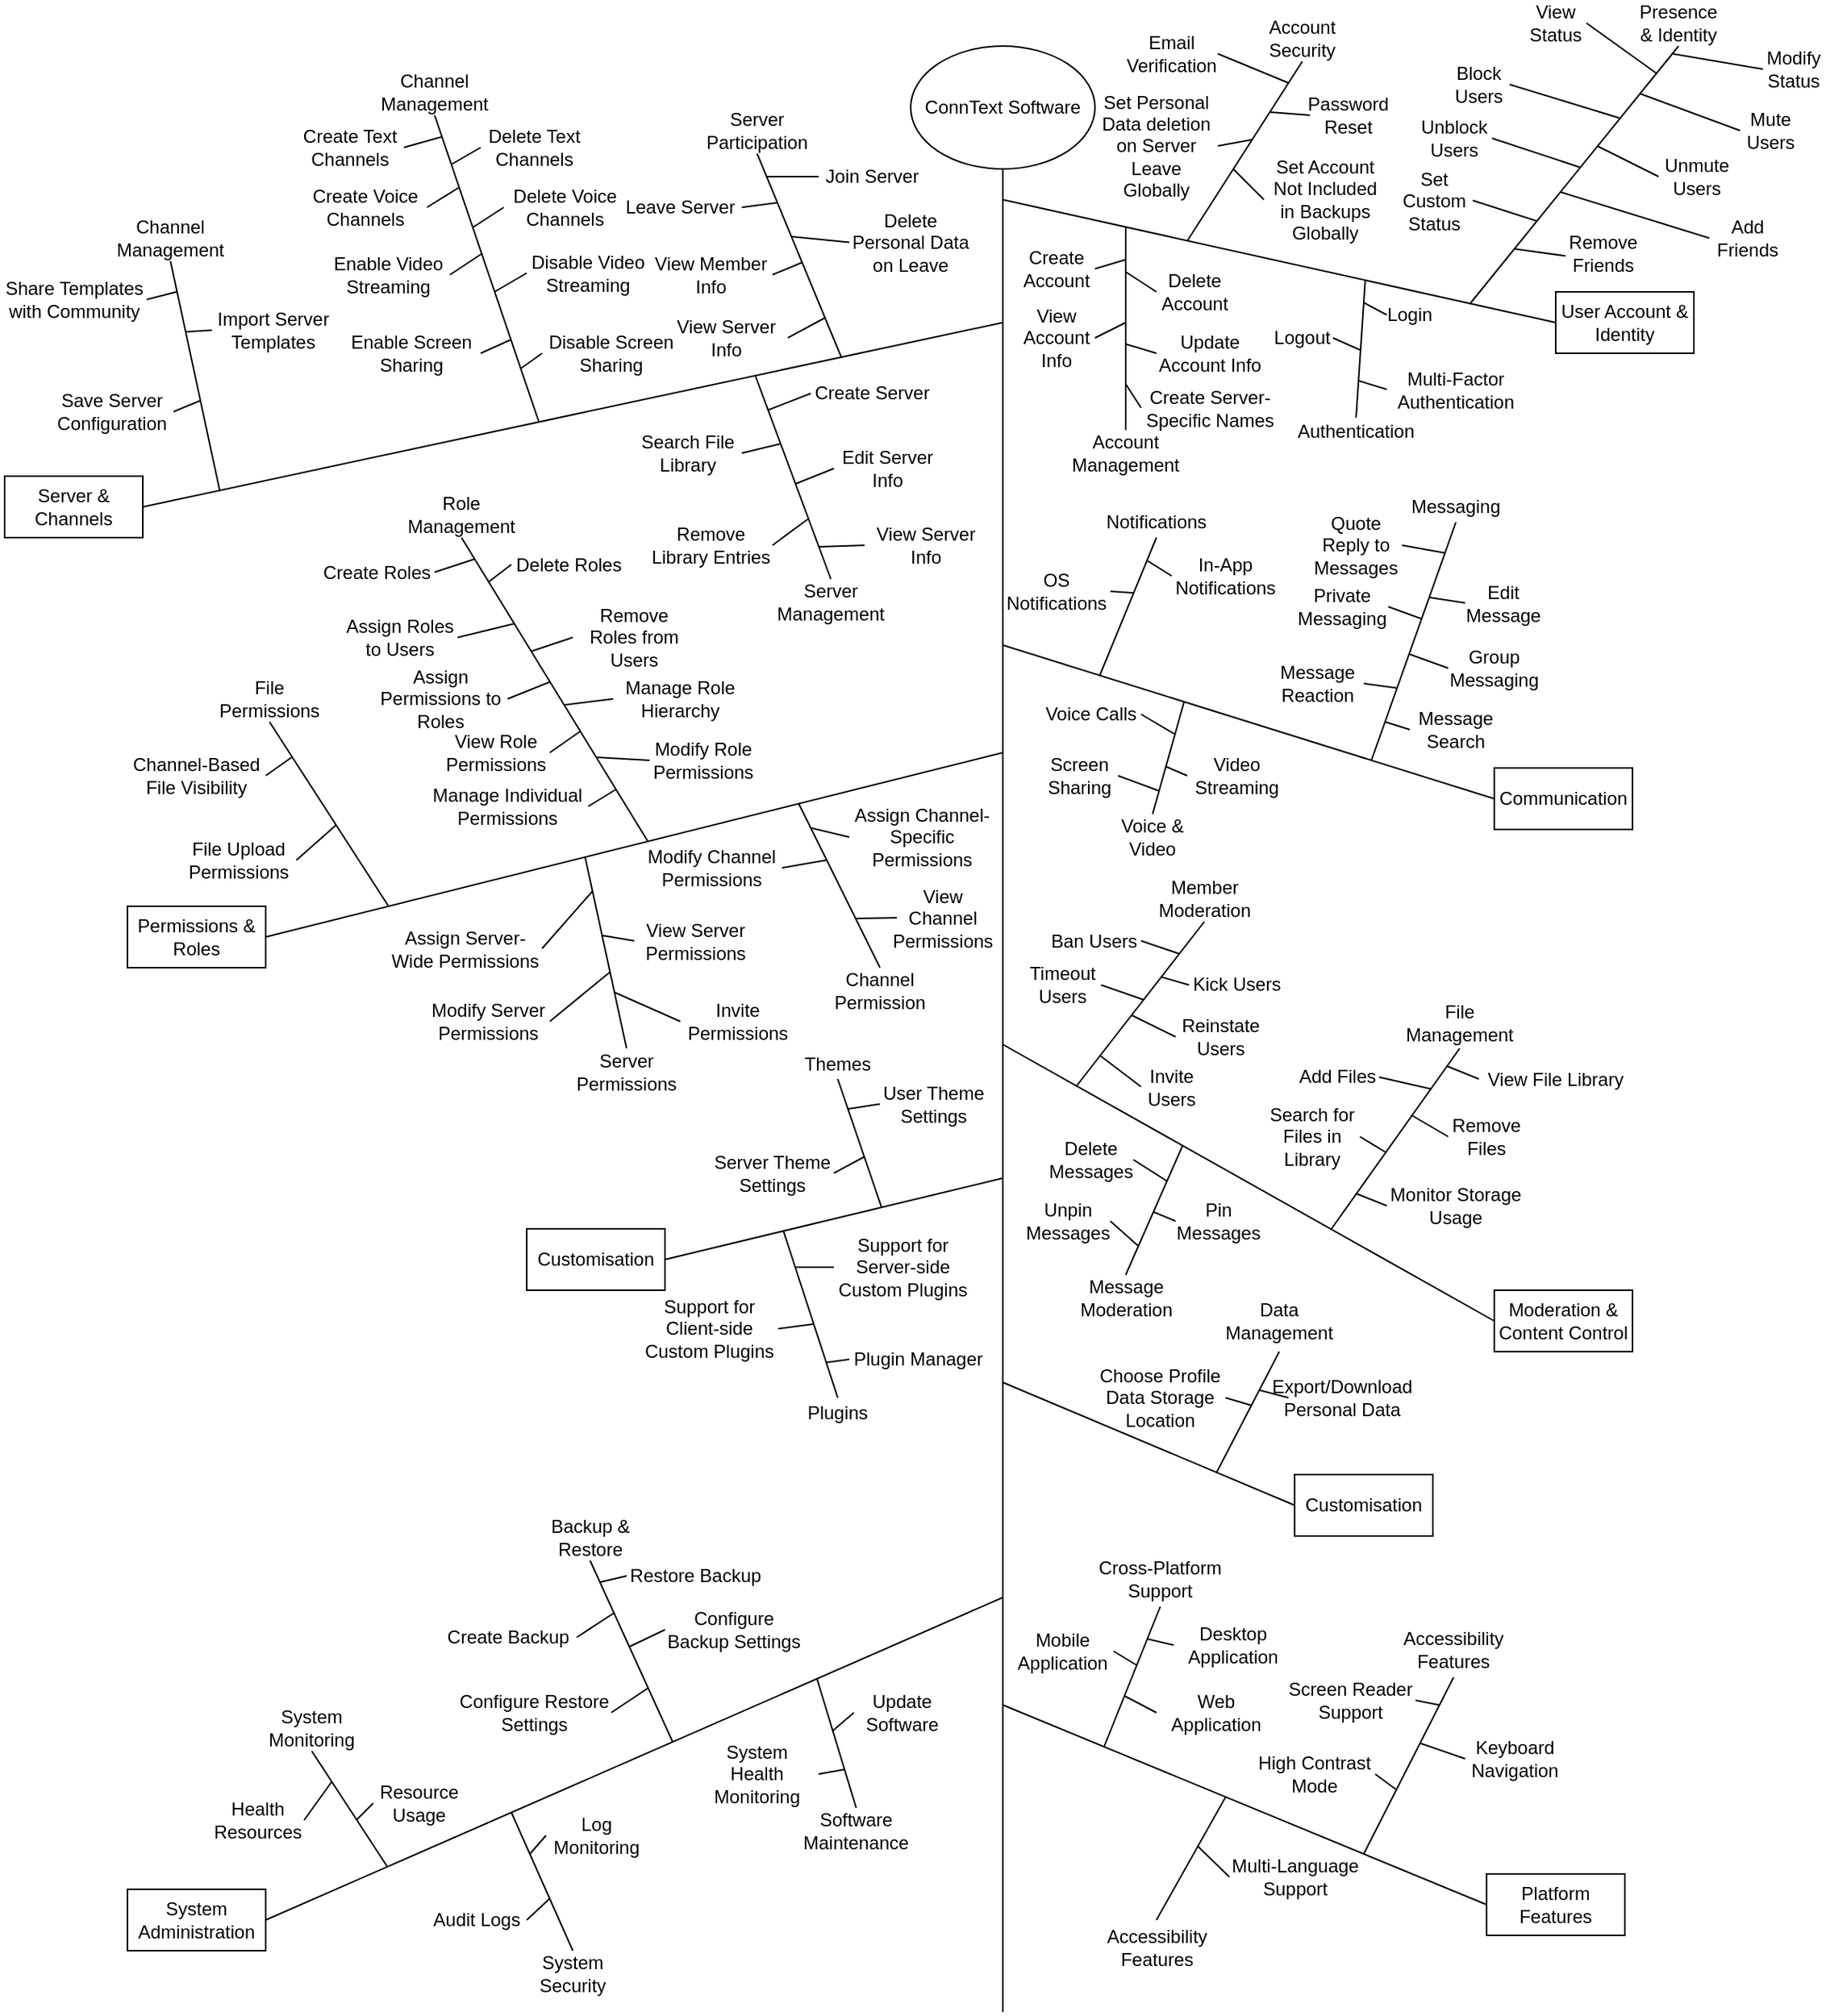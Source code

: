 <mxfile version="28.2.0">
  <diagram name="Page-1" id="XIUGO4Z-9PCaMyzDQqOC">
    <mxGraphModel dx="2313" dy="938" grid="1" gridSize="10" guides="1" tooltips="1" connect="1" arrows="1" fold="1" page="1" pageScale="1" pageWidth="827" pageHeight="1169" math="0" shadow="0">
      <root>
        <mxCell id="0" />
        <mxCell id="1" parent="0" />
        <mxCell id="yZXY3OS7uRIutaAOwyGi-1" value="ConnText Software" style="ellipse;whiteSpace=wrap;html=1;" vertex="1" parent="1">
          <mxGeometry x="340" y="40" width="120" height="80" as="geometry" />
        </mxCell>
        <mxCell id="yZXY3OS7uRIutaAOwyGi-2" value="" style="endArrow=none;html=1;rounded=0;entryX=0.5;entryY=1;entryDx=0;entryDy=0;" edge="1" parent="1" target="yZXY3OS7uRIutaAOwyGi-1">
          <mxGeometry width="50" height="50" relative="1" as="geometry">
            <mxPoint x="400" y="1320" as="sourcePoint" />
            <mxPoint x="440" y="550" as="targetPoint" />
          </mxGeometry>
        </mxCell>
        <mxCell id="yZXY3OS7uRIutaAOwyGi-3" value="User Account &amp;amp; Identity" style="rounded=0;whiteSpace=wrap;html=1;" vertex="1" parent="1">
          <mxGeometry x="760" y="200" width="90" height="40" as="geometry" />
        </mxCell>
        <mxCell id="yZXY3OS7uRIutaAOwyGi-4" value="" style="endArrow=none;html=1;rounded=0;entryX=0;entryY=0.5;entryDx=0;entryDy=0;" edge="1" parent="1" target="yZXY3OS7uRIutaAOwyGi-3">
          <mxGeometry width="50" height="50" relative="1" as="geometry">
            <mxPoint x="400" y="140" as="sourcePoint" />
            <mxPoint x="440" y="310" as="targetPoint" />
          </mxGeometry>
        </mxCell>
        <mxCell id="yZXY3OS7uRIutaAOwyGi-5" value="Server &amp;amp; Channels" style="rounded=0;whiteSpace=wrap;html=1;" vertex="1" parent="1">
          <mxGeometry x="-250" y="320" width="90" height="40" as="geometry" />
        </mxCell>
        <mxCell id="yZXY3OS7uRIutaAOwyGi-6" value="" style="endArrow=none;html=1;rounded=0;exitX=1;exitY=0.5;exitDx=0;exitDy=0;" edge="1" parent="1" source="yZXY3OS7uRIutaAOwyGi-5">
          <mxGeometry width="50" height="50" relative="1" as="geometry">
            <mxPoint x="370" y="300" as="sourcePoint" />
            <mxPoint x="400" y="220" as="targetPoint" />
          </mxGeometry>
        </mxCell>
        <mxCell id="yZXY3OS7uRIutaAOwyGi-7" value="Communication" style="rounded=0;whiteSpace=wrap;html=1;" vertex="1" parent="1">
          <mxGeometry x="720" y="510" width="90" height="40" as="geometry" />
        </mxCell>
        <mxCell id="yZXY3OS7uRIutaAOwyGi-8" value="" style="endArrow=none;html=1;rounded=0;entryX=0;entryY=0.5;entryDx=0;entryDy=0;" edge="1" parent="1" target="yZXY3OS7uRIutaAOwyGi-7">
          <mxGeometry width="50" height="50" relative="1" as="geometry">
            <mxPoint x="400" y="430" as="sourcePoint" />
            <mxPoint x="460" y="390" as="targetPoint" />
          </mxGeometry>
        </mxCell>
        <mxCell id="yZXY3OS7uRIutaAOwyGi-9" value="Permissions &amp;amp; Roles" style="rounded=0;whiteSpace=wrap;html=1;" vertex="1" parent="1">
          <mxGeometry x="-170" y="600" width="90" height="40" as="geometry" />
        </mxCell>
        <mxCell id="yZXY3OS7uRIutaAOwyGi-10" value="" style="endArrow=none;html=1;rounded=0;exitX=1;exitY=0.5;exitDx=0;exitDy=0;" edge="1" parent="1" source="yZXY3OS7uRIutaAOwyGi-9">
          <mxGeometry width="50" height="50" relative="1" as="geometry">
            <mxPoint x="230" y="580" as="sourcePoint" />
            <mxPoint x="400" y="500" as="targetPoint" />
          </mxGeometry>
        </mxCell>
        <mxCell id="yZXY3OS7uRIutaAOwyGi-11" value="Moderation &amp;amp; Content Control" style="rounded=0;whiteSpace=wrap;html=1;" vertex="1" parent="1">
          <mxGeometry x="720" y="850" width="90" height="40" as="geometry" />
        </mxCell>
        <mxCell id="yZXY3OS7uRIutaAOwyGi-12" value="" style="endArrow=none;html=1;rounded=0;exitX=0;exitY=0.5;exitDx=0;exitDy=0;" edge="1" parent="1" source="yZXY3OS7uRIutaAOwyGi-11">
          <mxGeometry width="50" height="50" relative="1" as="geometry">
            <mxPoint x="380" y="820" as="sourcePoint" />
            <mxPoint x="400" y="690" as="targetPoint" />
          </mxGeometry>
        </mxCell>
        <mxCell id="yZXY3OS7uRIutaAOwyGi-13" value="" style="endArrow=none;html=1;rounded=0;exitX=0.5;exitY=0;exitDx=0;exitDy=0;" edge="1" parent="1" source="yZXY3OS7uRIutaAOwyGi-14">
          <mxGeometry width="50" height="50" relative="1" as="geometry">
            <mxPoint x="480" y="260" as="sourcePoint" />
            <mxPoint x="480" y="158" as="targetPoint" />
          </mxGeometry>
        </mxCell>
        <mxCell id="yZXY3OS7uRIutaAOwyGi-14" value="Account Management" style="text;html=1;align=center;verticalAlign=middle;whiteSpace=wrap;rounded=0;" vertex="1" parent="1">
          <mxGeometry x="440" y="290" width="80" height="30" as="geometry" />
        </mxCell>
        <mxCell id="yZXY3OS7uRIutaAOwyGi-15" value="Create Account" style="text;html=1;align=center;verticalAlign=middle;whiteSpace=wrap;rounded=0;" vertex="1" parent="1">
          <mxGeometry x="410" y="170" width="50" height="30" as="geometry" />
        </mxCell>
        <mxCell id="yZXY3OS7uRIutaAOwyGi-16" value="" style="endArrow=none;html=1;rounded=0;exitX=1;exitY=0.5;exitDx=0;exitDy=0;" edge="1" parent="1" source="yZXY3OS7uRIutaAOwyGi-15">
          <mxGeometry width="50" height="50" relative="1" as="geometry">
            <mxPoint x="500" y="220" as="sourcePoint" />
            <mxPoint x="480" y="179" as="targetPoint" />
          </mxGeometry>
        </mxCell>
        <mxCell id="yZXY3OS7uRIutaAOwyGi-17" value="Delete Account" style="text;html=1;align=center;verticalAlign=middle;whiteSpace=wrap;rounded=0;" vertex="1" parent="1">
          <mxGeometry x="500" y="185" width="50" height="30" as="geometry" />
        </mxCell>
        <mxCell id="yZXY3OS7uRIutaAOwyGi-18" value="" style="endArrow=none;html=1;rounded=0;exitX=0;exitY=0.5;exitDx=0;exitDy=0;" edge="1" parent="1" source="yZXY3OS7uRIutaAOwyGi-17">
          <mxGeometry width="50" height="50" relative="1" as="geometry">
            <mxPoint x="500" y="220" as="sourcePoint" />
            <mxPoint x="480" y="187" as="targetPoint" />
          </mxGeometry>
        </mxCell>
        <mxCell id="yZXY3OS7uRIutaAOwyGi-19" value="Update Account Info" style="text;html=1;align=center;verticalAlign=middle;whiteSpace=wrap;rounded=0;" vertex="1" parent="1">
          <mxGeometry x="500" y="225" width="70" height="30" as="geometry" />
        </mxCell>
        <mxCell id="yZXY3OS7uRIutaAOwyGi-20" value="" style="endArrow=none;html=1;rounded=0;entryX=0;entryY=0.5;entryDx=0;entryDy=0;" edge="1" parent="1" target="yZXY3OS7uRIutaAOwyGi-19">
          <mxGeometry width="50" height="50" relative="1" as="geometry">
            <mxPoint x="480" y="234" as="sourcePoint" />
            <mxPoint x="530" y="240" as="targetPoint" />
          </mxGeometry>
        </mxCell>
        <mxCell id="yZXY3OS7uRIutaAOwyGi-21" value="View Account Info" style="text;html=1;align=center;verticalAlign=middle;whiteSpace=wrap;rounded=0;" vertex="1" parent="1">
          <mxGeometry x="410" y="210" width="50" height="40" as="geometry" />
        </mxCell>
        <mxCell id="yZXY3OS7uRIutaAOwyGi-22" value="" style="endArrow=none;html=1;rounded=0;exitX=1;exitY=0.5;exitDx=0;exitDy=0;" edge="1" parent="1" source="yZXY3OS7uRIutaAOwyGi-21">
          <mxGeometry width="50" height="50" relative="1" as="geometry">
            <mxPoint x="470" y="236" as="sourcePoint" />
            <mxPoint x="480" y="220" as="targetPoint" />
          </mxGeometry>
        </mxCell>
        <mxCell id="yZXY3OS7uRIutaAOwyGi-23" value="Create Server-Specific Names" style="text;html=1;align=center;verticalAlign=middle;whiteSpace=wrap;rounded=0;" vertex="1" parent="1">
          <mxGeometry x="490" y="263" width="90" height="25" as="geometry" />
        </mxCell>
        <mxCell id="yZXY3OS7uRIutaAOwyGi-24" value="" style="endArrow=none;html=1;rounded=0;entryX=0;entryY=0.5;entryDx=0;entryDy=0;" edge="1" parent="1" target="yZXY3OS7uRIutaAOwyGi-23">
          <mxGeometry width="50" height="50" relative="1" as="geometry">
            <mxPoint x="480" y="260" as="sourcePoint" />
            <mxPoint x="520" y="276" as="targetPoint" />
          </mxGeometry>
        </mxCell>
        <mxCell id="yZXY3OS7uRIutaAOwyGi-25" value="" style="endArrow=none;html=1;rounded=0;exitX=0.5;exitY=1;exitDx=0;exitDy=0;" edge="1" parent="1" source="yZXY3OS7uRIutaAOwyGi-26">
          <mxGeometry width="50" height="50" relative="1" as="geometry">
            <mxPoint x="590" y="50" as="sourcePoint" />
            <mxPoint x="520" y="167" as="targetPoint" />
          </mxGeometry>
        </mxCell>
        <mxCell id="yZXY3OS7uRIutaAOwyGi-26" value="Account Security" style="text;html=1;align=center;verticalAlign=middle;whiteSpace=wrap;rounded=0;" vertex="1" parent="1">
          <mxGeometry x="570" y="20" width="50" height="30" as="geometry" />
        </mxCell>
        <mxCell id="yZXY3OS7uRIutaAOwyGi-27" value="Email Verification" style="text;html=1;align=center;verticalAlign=middle;whiteSpace=wrap;rounded=0;" vertex="1" parent="1">
          <mxGeometry x="480" y="30" width="60" height="30" as="geometry" />
        </mxCell>
        <mxCell id="yZXY3OS7uRIutaAOwyGi-28" value="" style="endArrow=none;html=1;rounded=0;entryX=1;entryY=0.5;entryDx=0;entryDy=0;" edge="1" parent="1" target="yZXY3OS7uRIutaAOwyGi-27">
          <mxGeometry width="50" height="50" relative="1" as="geometry">
            <mxPoint x="586" y="64" as="sourcePoint" />
            <mxPoint x="500" y="200" as="targetPoint" />
          </mxGeometry>
        </mxCell>
        <mxCell id="yZXY3OS7uRIutaAOwyGi-29" value="Password Reset" style="text;html=1;align=center;verticalAlign=middle;whiteSpace=wrap;rounded=0;" vertex="1" parent="1">
          <mxGeometry x="600" y="70" width="50" height="30" as="geometry" />
        </mxCell>
        <mxCell id="yZXY3OS7uRIutaAOwyGi-30" value="" style="endArrow=none;html=1;rounded=0;exitX=0;exitY=0.5;exitDx=0;exitDy=0;" edge="1" parent="1" source="yZXY3OS7uRIutaAOwyGi-29">
          <mxGeometry width="50" height="50" relative="1" as="geometry">
            <mxPoint x="626" y="80" as="sourcePoint" />
            <mxPoint x="574" y="83" as="targetPoint" />
          </mxGeometry>
        </mxCell>
        <mxCell id="yZXY3OS7uRIutaAOwyGi-31" value="Set Personal Data deletion on Server Leave Globally" style="text;html=1;align=center;verticalAlign=middle;whiteSpace=wrap;rounded=0;" vertex="1" parent="1">
          <mxGeometry x="460" y="70" width="80" height="70" as="geometry" />
        </mxCell>
        <mxCell id="yZXY3OS7uRIutaAOwyGi-32" value="" style="endArrow=none;html=1;rounded=0;entryX=1;entryY=0.5;entryDx=0;entryDy=0;" edge="1" parent="1" target="yZXY3OS7uRIutaAOwyGi-31">
          <mxGeometry width="50" height="50" relative="1" as="geometry">
            <mxPoint x="562" y="101" as="sourcePoint" />
            <mxPoint x="580" y="101" as="targetPoint" />
          </mxGeometry>
        </mxCell>
        <mxCell id="yZXY3OS7uRIutaAOwyGi-33" value="Set Account Not Included in Backups Globally" style="text;html=1;align=center;verticalAlign=middle;whiteSpace=wrap;rounded=0;" vertex="1" parent="1">
          <mxGeometry x="570" y="110" width="80" height="60" as="geometry" />
        </mxCell>
        <mxCell id="yZXY3OS7uRIutaAOwyGi-34" value="" style="endArrow=none;html=1;rounded=0;entryX=0;entryY=0.5;entryDx=0;entryDy=0;" edge="1" parent="1" target="yZXY3OS7uRIutaAOwyGi-33">
          <mxGeometry width="50" height="50" relative="1" as="geometry">
            <mxPoint x="550" y="120" as="sourcePoint" />
            <mxPoint x="580" y="120" as="targetPoint" />
          </mxGeometry>
        </mxCell>
        <mxCell id="yZXY3OS7uRIutaAOwyGi-35" value="" style="endArrow=none;html=1;rounded=0;exitX=0.5;exitY=0;exitDx=0;exitDy=0;" edge="1" parent="1" source="yZXY3OS7uRIutaAOwyGi-36">
          <mxGeometry width="50" height="50" relative="1" as="geometry">
            <mxPoint x="636" y="300" as="sourcePoint" />
            <mxPoint x="636" y="192" as="targetPoint" />
          </mxGeometry>
        </mxCell>
        <mxCell id="yZXY3OS7uRIutaAOwyGi-36" value="Authentication" style="text;html=1;align=center;verticalAlign=middle;whiteSpace=wrap;rounded=0;" vertex="1" parent="1">
          <mxGeometry x="590" y="282" width="80" height="18" as="geometry" />
        </mxCell>
        <mxCell id="yZXY3OS7uRIutaAOwyGi-37" value="Login" style="text;html=1;align=center;verticalAlign=middle;whiteSpace=wrap;rounded=0;" vertex="1" parent="1">
          <mxGeometry x="650" y="205" width="30" height="20" as="geometry" />
        </mxCell>
        <mxCell id="yZXY3OS7uRIutaAOwyGi-38" value="" style="endArrow=none;html=1;rounded=0;entryX=0;entryY=0.5;entryDx=0;entryDy=0;" edge="1" parent="1" target="yZXY3OS7uRIutaAOwyGi-37">
          <mxGeometry width="50" height="50" relative="1" as="geometry">
            <mxPoint x="635" y="207" as="sourcePoint" />
            <mxPoint x="700" y="240" as="targetPoint" />
          </mxGeometry>
        </mxCell>
        <mxCell id="yZXY3OS7uRIutaAOwyGi-39" value="Logout" style="text;html=1;align=center;verticalAlign=middle;whiteSpace=wrap;rounded=0;" vertex="1" parent="1">
          <mxGeometry x="575" y="220" width="40" height="20" as="geometry" />
        </mxCell>
        <mxCell id="yZXY3OS7uRIutaAOwyGi-40" value="" style="endArrow=none;html=1;rounded=0;exitX=1;exitY=0.5;exitDx=0;exitDy=0;" edge="1" parent="1" source="yZXY3OS7uRIutaAOwyGi-39">
          <mxGeometry width="50" height="50" relative="1" as="geometry">
            <mxPoint x="687" y="235" as="sourcePoint" />
            <mxPoint x="633" y="238" as="targetPoint" />
          </mxGeometry>
        </mxCell>
        <mxCell id="yZXY3OS7uRIutaAOwyGi-41" value="Multi-Factor Authentication" style="text;html=1;align=center;verticalAlign=middle;whiteSpace=wrap;rounded=0;" vertex="1" parent="1">
          <mxGeometry x="650" y="250" width="90" height="27" as="geometry" />
        </mxCell>
        <mxCell id="yZXY3OS7uRIutaAOwyGi-42" value="" style="endArrow=none;html=1;rounded=0;entryX=0;entryY=0.5;entryDx=0;entryDy=0;" edge="1" parent="1" target="yZXY3OS7uRIutaAOwyGi-41">
          <mxGeometry width="50" height="50" relative="1" as="geometry">
            <mxPoint x="632" y="258" as="sourcePoint" />
            <mxPoint x="683" y="265" as="targetPoint" />
          </mxGeometry>
        </mxCell>
        <mxCell id="yZXY3OS7uRIutaAOwyGi-43" value="" style="endArrow=none;html=1;rounded=0;exitX=0.5;exitY=1;exitDx=0;exitDy=0;" edge="1" parent="1" source="yZXY3OS7uRIutaAOwyGi-44">
          <mxGeometry width="50" height="50" relative="1" as="geometry">
            <mxPoint x="720" y="120" as="sourcePoint" />
            <mxPoint x="704" y="208" as="targetPoint" />
          </mxGeometry>
        </mxCell>
        <mxCell id="yZXY3OS7uRIutaAOwyGi-44" value="Presence &amp;amp; Identity" style="text;html=1;align=center;verticalAlign=middle;whiteSpace=wrap;rounded=0;" vertex="1" parent="1">
          <mxGeometry x="810" y="10" width="60" height="30" as="geometry" />
        </mxCell>
        <mxCell id="yZXY3OS7uRIutaAOwyGi-45" value="View Status" style="text;html=1;align=center;verticalAlign=middle;whiteSpace=wrap;rounded=0;" vertex="1" parent="1">
          <mxGeometry x="740" y="10" width="40" height="30" as="geometry" />
        </mxCell>
        <mxCell id="yZXY3OS7uRIutaAOwyGi-46" value="" style="endArrow=none;html=1;rounded=0;exitX=1;exitY=0.5;exitDx=0;exitDy=0;" edge="1" parent="1" source="yZXY3OS7uRIutaAOwyGi-45">
          <mxGeometry width="50" height="50" relative="1" as="geometry">
            <mxPoint x="690" y="190" as="sourcePoint" />
            <mxPoint x="826" y="58" as="targetPoint" />
          </mxGeometry>
        </mxCell>
        <mxCell id="yZXY3OS7uRIutaAOwyGi-47" value="Modify Status" style="text;html=1;align=center;verticalAlign=middle;whiteSpace=wrap;rounded=0;" vertex="1" parent="1">
          <mxGeometry x="895" y="40" width="40" height="30" as="geometry" />
        </mxCell>
        <mxCell id="yZXY3OS7uRIutaAOwyGi-48" value="" style="endArrow=none;html=1;rounded=0;entryX=0;entryY=0.5;entryDx=0;entryDy=0;" edge="1" parent="1" target="yZXY3OS7uRIutaAOwyGi-47">
          <mxGeometry width="50" height="50" relative="1" as="geometry">
            <mxPoint x="836" y="45" as="sourcePoint" />
            <mxPoint x="763" y="132" as="targetPoint" />
          </mxGeometry>
        </mxCell>
        <mxCell id="yZXY3OS7uRIutaAOwyGi-49" value="Block Users" style="text;html=1;align=center;verticalAlign=middle;whiteSpace=wrap;rounded=0;" vertex="1" parent="1">
          <mxGeometry x="690" y="50" width="40" height="30" as="geometry" />
        </mxCell>
        <mxCell id="yZXY3OS7uRIutaAOwyGi-50" value="" style="endArrow=none;html=1;rounded=0;exitX=1;exitY=0.5;exitDx=0;exitDy=0;" edge="1" parent="1" source="yZXY3OS7uRIutaAOwyGi-49">
          <mxGeometry width="50" height="50" relative="1" as="geometry">
            <mxPoint x="750" y="140" as="sourcePoint" />
            <mxPoint x="802" y="87" as="targetPoint" />
          </mxGeometry>
        </mxCell>
        <mxCell id="yZXY3OS7uRIutaAOwyGi-51" value="Mute Users" style="text;html=1;align=center;verticalAlign=middle;whiteSpace=wrap;rounded=0;" vertex="1" parent="1">
          <mxGeometry x="880" y="80" width="40" height="30" as="geometry" />
        </mxCell>
        <mxCell id="yZXY3OS7uRIutaAOwyGi-52" value="" style="endArrow=none;html=1;rounded=0;entryX=0;entryY=0.5;entryDx=0;entryDy=0;" edge="1" parent="1" target="yZXY3OS7uRIutaAOwyGi-51">
          <mxGeometry width="50" height="50" relative="1" as="geometry">
            <mxPoint x="815" y="71" as="sourcePoint" />
            <mxPoint x="754" y="152" as="targetPoint" />
          </mxGeometry>
        </mxCell>
        <mxCell id="yZXY3OS7uRIutaAOwyGi-53" value="Unblock Users" style="text;html=1;align=center;verticalAlign=middle;whiteSpace=wrap;rounded=0;" vertex="1" parent="1">
          <mxGeometry x="668.5" y="85" width="50" height="30" as="geometry" />
        </mxCell>
        <mxCell id="yZXY3OS7uRIutaAOwyGi-54" value="" style="endArrow=none;html=1;rounded=0;exitX=1;exitY=0.5;exitDx=0;exitDy=0;" edge="1" parent="1" source="yZXY3OS7uRIutaAOwyGi-53">
          <mxGeometry width="50" height="50" relative="1" as="geometry">
            <mxPoint x="740" y="150" as="sourcePoint" />
            <mxPoint x="776" y="119" as="targetPoint" />
          </mxGeometry>
        </mxCell>
        <mxCell id="yZXY3OS7uRIutaAOwyGi-55" value="Unmute Users" style="text;html=1;align=center;verticalAlign=middle;whiteSpace=wrap;rounded=0;" vertex="1" parent="1">
          <mxGeometry x="827" y="110" width="50" height="30" as="geometry" />
        </mxCell>
        <mxCell id="yZXY3OS7uRIutaAOwyGi-56" value="" style="endArrow=none;html=1;rounded=0;entryX=0;entryY=0.5;entryDx=0;entryDy=0;" edge="1" parent="1" target="yZXY3OS7uRIutaAOwyGi-55">
          <mxGeometry width="50" height="50" relative="1" as="geometry">
            <mxPoint x="787" y="105" as="sourcePoint" />
            <mxPoint x="783" y="200" as="targetPoint" />
          </mxGeometry>
        </mxCell>
        <mxCell id="yZXY3OS7uRIutaAOwyGi-57" value="Set Custom Status" style="text;html=1;align=center;verticalAlign=middle;whiteSpace=wrap;rounded=0;" vertex="1" parent="1">
          <mxGeometry x="656" y="121" width="50" height="39" as="geometry" />
        </mxCell>
        <mxCell id="yZXY3OS7uRIutaAOwyGi-58" value="" style="endArrow=none;html=1;rounded=0;exitX=1;exitY=0.5;exitDx=0;exitDy=0;" edge="1" parent="1" source="yZXY3OS7uRIutaAOwyGi-57">
          <mxGeometry width="50" height="50" relative="1" as="geometry">
            <mxPoint x="730" y="190" as="sourcePoint" />
            <mxPoint x="748" y="154" as="targetPoint" />
          </mxGeometry>
        </mxCell>
        <mxCell id="yZXY3OS7uRIutaAOwyGi-59" value="Notifications" style="text;html=1;align=center;verticalAlign=middle;whiteSpace=wrap;rounded=0;" vertex="1" parent="1">
          <mxGeometry x="460" y="340" width="80" height="20" as="geometry" />
        </mxCell>
        <mxCell id="yZXY3OS7uRIutaAOwyGi-60" value="" style="endArrow=none;html=1;rounded=0;entryX=0.5;entryY=1;entryDx=0;entryDy=0;" edge="1" parent="1" target="yZXY3OS7uRIutaAOwyGi-59">
          <mxGeometry width="50" height="50" relative="1" as="geometry">
            <mxPoint x="463" y="450" as="sourcePoint" />
            <mxPoint x="636" y="390" as="targetPoint" />
          </mxGeometry>
        </mxCell>
        <mxCell id="yZXY3OS7uRIutaAOwyGi-61" value="In-App Notifications" style="text;html=1;align=center;verticalAlign=middle;whiteSpace=wrap;rounded=0;" vertex="1" parent="1">
          <mxGeometry x="510" y="370" width="70" height="30" as="geometry" />
        </mxCell>
        <mxCell id="yZXY3OS7uRIutaAOwyGi-62" value="" style="endArrow=none;html=1;rounded=0;entryX=0;entryY=0.5;entryDx=0;entryDy=0;" edge="1" parent="1" target="yZXY3OS7uRIutaAOwyGi-61">
          <mxGeometry width="50" height="50" relative="1" as="geometry">
            <mxPoint x="494" y="375" as="sourcePoint" />
            <mxPoint x="480" y="330" as="targetPoint" />
          </mxGeometry>
        </mxCell>
        <mxCell id="yZXY3OS7uRIutaAOwyGi-63" value="OS Notifications" style="text;html=1;align=center;verticalAlign=middle;whiteSpace=wrap;rounded=0;" vertex="1" parent="1">
          <mxGeometry x="400" y="380" width="70" height="30" as="geometry" />
        </mxCell>
        <mxCell id="yZXY3OS7uRIutaAOwyGi-64" value="" style="endArrow=none;html=1;rounded=0;exitX=1;exitY=0.5;exitDx=0;exitDy=0;" edge="1" parent="1" source="yZXY3OS7uRIutaAOwyGi-63">
          <mxGeometry width="50" height="50" relative="1" as="geometry">
            <mxPoint x="500" y="410" as="sourcePoint" />
            <mxPoint x="485" y="396" as="targetPoint" />
          </mxGeometry>
        </mxCell>
        <mxCell id="yZXY3OS7uRIutaAOwyGi-65" value="" style="endArrow=none;html=1;rounded=0;exitX=0.5;exitY=0;exitDx=0;exitDy=0;" edge="1" parent="1" source="yZXY3OS7uRIutaAOwyGi-66">
          <mxGeometry width="50" height="50" relative="1" as="geometry">
            <mxPoint x="500" y="560" as="sourcePoint" />
            <mxPoint x="518" y="467" as="targetPoint" />
          </mxGeometry>
        </mxCell>
        <mxCell id="yZXY3OS7uRIutaAOwyGi-66" value="Voice &amp;amp; Video" style="text;html=1;align=center;verticalAlign=middle;whiteSpace=wrap;rounded=0;" vertex="1" parent="1">
          <mxGeometry x="470" y="540" width="55" height="30" as="geometry" />
        </mxCell>
        <mxCell id="yZXY3OS7uRIutaAOwyGi-67" value="Voice Calls" style="text;html=1;align=center;verticalAlign=middle;whiteSpace=wrap;rounded=0;" vertex="1" parent="1">
          <mxGeometry x="425" y="465" width="65" height="20" as="geometry" />
        </mxCell>
        <mxCell id="yZXY3OS7uRIutaAOwyGi-68" value="" style="endArrow=none;html=1;rounded=0;entryX=1;entryY=0.5;entryDx=0;entryDy=0;" edge="1" parent="1" target="yZXY3OS7uRIutaAOwyGi-67">
          <mxGeometry width="50" height="50" relative="1" as="geometry">
            <mxPoint x="512" y="488" as="sourcePoint" />
            <mxPoint x="535" y="520" as="targetPoint" />
          </mxGeometry>
        </mxCell>
        <mxCell id="yZXY3OS7uRIutaAOwyGi-69" value="Video Streaming" style="text;html=1;align=center;verticalAlign=middle;whiteSpace=wrap;rounded=0;" vertex="1" parent="1">
          <mxGeometry x="520" y="500" width="65" height="30" as="geometry" />
        </mxCell>
        <mxCell id="yZXY3OS7uRIutaAOwyGi-70" value="" style="endArrow=none;html=1;rounded=0;entryX=0;entryY=0.5;entryDx=0;entryDy=0;" edge="1" parent="1" target="yZXY3OS7uRIutaAOwyGi-69">
          <mxGeometry width="50" height="50" relative="1" as="geometry">
            <mxPoint x="506" y="509" as="sourcePoint" />
            <mxPoint x="540" y="500" as="targetPoint" />
          </mxGeometry>
        </mxCell>
        <mxCell id="yZXY3OS7uRIutaAOwyGi-71" value="Screen Sharing" style="text;html=1;align=center;verticalAlign=middle;whiteSpace=wrap;rounded=0;" vertex="1" parent="1">
          <mxGeometry x="425" y="500" width="50" height="30" as="geometry" />
        </mxCell>
        <mxCell id="yZXY3OS7uRIutaAOwyGi-72" value="" style="endArrow=none;html=1;rounded=0;entryX=1;entryY=0.5;entryDx=0;entryDy=0;" edge="1" parent="1" target="yZXY3OS7uRIutaAOwyGi-71">
          <mxGeometry width="50" height="50" relative="1" as="geometry">
            <mxPoint x="502" y="525" as="sourcePoint" />
            <mxPoint x="490" y="500" as="targetPoint" />
          </mxGeometry>
        </mxCell>
        <mxCell id="yZXY3OS7uRIutaAOwyGi-73" value="&lt;div&gt;Messaging&lt;/div&gt;" style="text;html=1;align=center;verticalAlign=middle;whiteSpace=wrap;rounded=0;" vertex="1" parent="1">
          <mxGeometry x="660" y="330" width="70" height="20" as="geometry" />
        </mxCell>
        <mxCell id="yZXY3OS7uRIutaAOwyGi-74" value="" style="endArrow=none;html=1;rounded=0;entryX=0.5;entryY=1;entryDx=0;entryDy=0;" edge="1" parent="1" target="yZXY3OS7uRIutaAOwyGi-73">
          <mxGeometry width="50" height="50" relative="1" as="geometry">
            <mxPoint x="640" y="505" as="sourcePoint" />
            <mxPoint x="737" y="450" as="targetPoint" />
          </mxGeometry>
        </mxCell>
        <mxCell id="yZXY3OS7uRIutaAOwyGi-75" value="Private Messaging" style="text;html=1;align=center;verticalAlign=middle;whiteSpace=wrap;rounded=0;" vertex="1" parent="1">
          <mxGeometry x="591" y="390" width="60" height="30" as="geometry" />
        </mxCell>
        <mxCell id="yZXY3OS7uRIutaAOwyGi-76" value="" style="endArrow=none;html=1;rounded=0;entryX=1;entryY=0.5;entryDx=0;entryDy=0;" edge="1" parent="1" target="yZXY3OS7uRIutaAOwyGi-75">
          <mxGeometry width="50" height="50" relative="1" as="geometry">
            <mxPoint x="673" y="413" as="sourcePoint" />
            <mxPoint x="660" y="420" as="targetPoint" />
          </mxGeometry>
        </mxCell>
        <mxCell id="yZXY3OS7uRIutaAOwyGi-77" value="Group Messaging" style="text;html=1;align=center;verticalAlign=middle;whiteSpace=wrap;rounded=0;" vertex="1" parent="1">
          <mxGeometry x="690" y="430" width="60" height="30" as="geometry" />
        </mxCell>
        <mxCell id="yZXY3OS7uRIutaAOwyGi-78" value="" style="endArrow=none;html=1;rounded=0;exitX=0;exitY=0.5;exitDx=0;exitDy=0;" edge="1" parent="1" source="yZXY3OS7uRIutaAOwyGi-77">
          <mxGeometry width="50" height="50" relative="1" as="geometry">
            <mxPoint x="698" y="440" as="sourcePoint" />
            <mxPoint x="665" y="436" as="targetPoint" />
          </mxGeometry>
        </mxCell>
        <mxCell id="yZXY3OS7uRIutaAOwyGi-79" value="Message Reaction" style="text;html=1;align=center;verticalAlign=middle;whiteSpace=wrap;rounded=0;" vertex="1" parent="1">
          <mxGeometry x="575" y="440" width="60" height="30" as="geometry" />
        </mxCell>
        <mxCell id="yZXY3OS7uRIutaAOwyGi-80" value="" style="endArrow=none;html=1;rounded=0;entryX=1;entryY=0.5;entryDx=0;entryDy=0;" edge="1" parent="1" target="yZXY3OS7uRIutaAOwyGi-79">
          <mxGeometry width="50" height="50" relative="1" as="geometry">
            <mxPoint x="657" y="458" as="sourcePoint" />
            <mxPoint x="680" y="465" as="targetPoint" />
          </mxGeometry>
        </mxCell>
        <mxCell id="yZXY3OS7uRIutaAOwyGi-81" value="Message Search" style="text;html=1;align=center;verticalAlign=middle;whiteSpace=wrap;rounded=0;" vertex="1" parent="1">
          <mxGeometry x="665" y="470" width="60" height="30" as="geometry" />
        </mxCell>
        <mxCell id="yZXY3OS7uRIutaAOwyGi-82" value="" style="endArrow=none;html=1;rounded=0;entryX=0;entryY=0.5;entryDx=0;entryDy=0;" edge="1" parent="1" target="yZXY3OS7uRIutaAOwyGi-81">
          <mxGeometry width="50" height="50" relative="1" as="geometry">
            <mxPoint x="649" y="480" as="sourcePoint" />
            <mxPoint x="680" y="484" as="targetPoint" />
          </mxGeometry>
        </mxCell>
        <mxCell id="yZXY3OS7uRIutaAOwyGi-83" value="Server Participation" style="text;html=1;align=center;verticalAlign=middle;whiteSpace=wrap;rounded=0;" vertex="1" parent="1">
          <mxGeometry x="200" y="80" width="80" height="30" as="geometry" />
        </mxCell>
        <mxCell id="yZXY3OS7uRIutaAOwyGi-84" value="" style="endArrow=none;html=1;rounded=0;entryX=0.5;entryY=1;entryDx=0;entryDy=0;" edge="1" parent="1" target="yZXY3OS7uRIutaAOwyGi-83">
          <mxGeometry width="50" height="50" relative="1" as="geometry">
            <mxPoint x="295" y="243" as="sourcePoint" />
            <mxPoint x="500" y="280" as="targetPoint" />
          </mxGeometry>
        </mxCell>
        <mxCell id="yZXY3OS7uRIutaAOwyGi-85" value="Join Server" style="text;html=1;align=center;verticalAlign=middle;whiteSpace=wrap;rounded=0;" vertex="1" parent="1">
          <mxGeometry x="280" y="115" width="70" height="20" as="geometry" />
        </mxCell>
        <mxCell id="yZXY3OS7uRIutaAOwyGi-86" value="" style="endArrow=none;html=1;rounded=0;exitX=0;exitY=0.5;exitDx=0;exitDy=0;" edge="1" parent="1" source="yZXY3OS7uRIutaAOwyGi-85">
          <mxGeometry width="50" height="50" relative="1" as="geometry">
            <mxPoint x="470" y="196" as="sourcePoint" />
            <mxPoint x="246" y="125" as="targetPoint" />
          </mxGeometry>
        </mxCell>
        <mxCell id="yZXY3OS7uRIutaAOwyGi-87" value="Leave Server" style="text;html=1;align=center;verticalAlign=middle;whiteSpace=wrap;rounded=0;" vertex="1" parent="1">
          <mxGeometry x="150" y="135" width="80" height="20" as="geometry" />
        </mxCell>
        <mxCell id="yZXY3OS7uRIutaAOwyGi-88" value="" style="endArrow=none;html=1;rounded=0;entryX=1;entryY=0.5;entryDx=0;entryDy=0;" edge="1" parent="1" target="yZXY3OS7uRIutaAOwyGi-87">
          <mxGeometry width="50" height="50" relative="1" as="geometry">
            <mxPoint x="253" y="142" as="sourcePoint" />
            <mxPoint x="280" y="152" as="targetPoint" />
          </mxGeometry>
        </mxCell>
        <mxCell id="yZXY3OS7uRIutaAOwyGi-89" value="Delete Personal Data on Leave" style="text;html=1;align=center;verticalAlign=middle;whiteSpace=wrap;rounded=0;" vertex="1" parent="1">
          <mxGeometry x="300" y="145.5" width="80" height="44.5" as="geometry" />
        </mxCell>
        <mxCell id="yZXY3OS7uRIutaAOwyGi-90" value="" style="endArrow=none;html=1;rounded=0;exitX=0;exitY=0.5;exitDx=0;exitDy=0;" edge="1" parent="1" source="yZXY3OS7uRIutaAOwyGi-89">
          <mxGeometry width="50" height="50" relative="1" as="geometry">
            <mxPoint x="296" y="170" as="sourcePoint" />
            <mxPoint x="262" y="164" as="targetPoint" />
          </mxGeometry>
        </mxCell>
        <mxCell id="yZXY3OS7uRIutaAOwyGi-91" value="View Member Info" style="text;html=1;align=center;verticalAlign=middle;whiteSpace=wrap;rounded=0;" vertex="1" parent="1">
          <mxGeometry x="170" y="172.75" width="80" height="32.25" as="geometry" />
        </mxCell>
        <mxCell id="yZXY3OS7uRIutaAOwyGi-92" value="" style="endArrow=none;html=1;rounded=0;entryX=1;entryY=0.5;entryDx=0;entryDy=0;" edge="1" parent="1" target="yZXY3OS7uRIutaAOwyGi-91">
          <mxGeometry width="50" height="50" relative="1" as="geometry">
            <mxPoint x="269" y="181" as="sourcePoint" />
            <mxPoint x="260" y="191" as="targetPoint" />
          </mxGeometry>
        </mxCell>
        <mxCell id="yZXY3OS7uRIutaAOwyGi-93" value="View Server Info" style="text;html=1;align=center;verticalAlign=middle;whiteSpace=wrap;rounded=0;" vertex="1" parent="1">
          <mxGeometry x="180" y="213.87" width="80" height="32.25" as="geometry" />
        </mxCell>
        <mxCell id="yZXY3OS7uRIutaAOwyGi-94" value="" style="endArrow=none;html=1;rounded=0;entryX=1;entryY=0.5;entryDx=0;entryDy=0;" edge="1" parent="1" target="yZXY3OS7uRIutaAOwyGi-93">
          <mxGeometry width="50" height="50" relative="1" as="geometry">
            <mxPoint x="284" y="217" as="sourcePoint" />
            <mxPoint x="270" y="218" as="targetPoint" />
          </mxGeometry>
        </mxCell>
        <mxCell id="yZXY3OS7uRIutaAOwyGi-95" value="Server Management" style="text;html=1;align=center;verticalAlign=middle;whiteSpace=wrap;rounded=0;" vertex="1" parent="1">
          <mxGeometry x="248" y="387" width="80" height="30" as="geometry" />
        </mxCell>
        <mxCell id="yZXY3OS7uRIutaAOwyGi-96" value="" style="endArrow=none;html=1;rounded=0;exitX=0.5;exitY=0;exitDx=0;exitDy=0;" edge="1" parent="1" source="yZXY3OS7uRIutaAOwyGi-95">
          <mxGeometry width="50" height="50" relative="1" as="geometry">
            <mxPoint x="375" y="463" as="sourcePoint" />
            <mxPoint x="239" y="255" as="targetPoint" />
          </mxGeometry>
        </mxCell>
        <mxCell id="yZXY3OS7uRIutaAOwyGi-97" value="Create Server" style="text;html=1;align=center;verticalAlign=middle;whiteSpace=wrap;rounded=0;" vertex="1" parent="1">
          <mxGeometry x="275" y="255" width="80" height="22.25" as="geometry" />
        </mxCell>
        <mxCell id="yZXY3OS7uRIutaAOwyGi-98" value="" style="endArrow=none;html=1;rounded=0;exitX=0;exitY=0.5;exitDx=0;exitDy=0;" edge="1" parent="1" source="yZXY3OS7uRIutaAOwyGi-97">
          <mxGeometry width="50" height="50" relative="1" as="geometry">
            <mxPoint x="314" y="300" as="sourcePoint" />
            <mxPoint x="247" y="277" as="targetPoint" />
          </mxGeometry>
        </mxCell>
        <mxCell id="yZXY3OS7uRIutaAOwyGi-99" value="Search File Library" style="text;html=1;align=center;verticalAlign=middle;whiteSpace=wrap;rounded=0;" vertex="1" parent="1">
          <mxGeometry x="160" y="290" width="70" height="30" as="geometry" />
        </mxCell>
        <mxCell id="yZXY3OS7uRIutaAOwyGi-100" value="" style="endArrow=none;html=1;rounded=0;entryX=1;entryY=0.5;entryDx=0;entryDy=0;" edge="1" parent="1" target="yZXY3OS7uRIutaAOwyGi-99">
          <mxGeometry width="50" height="50" relative="1" as="geometry">
            <mxPoint x="255" y="299" as="sourcePoint" />
            <mxPoint x="290" y="312" as="targetPoint" />
          </mxGeometry>
        </mxCell>
        <mxCell id="yZXY3OS7uRIutaAOwyGi-101" value="" style="endArrow=none;html=1;rounded=0;exitX=0;exitY=0.5;exitDx=0;exitDy=0;" edge="1" parent="1" source="yZXY3OS7uRIutaAOwyGi-106">
          <mxGeometry width="50" height="50" relative="1" as="geometry">
            <mxPoint x="290" y="315" as="sourcePoint" />
            <mxPoint x="265" y="325" as="targetPoint" />
          </mxGeometry>
        </mxCell>
        <mxCell id="yZXY3OS7uRIutaAOwyGi-102" value="Remove Library Entries" style="text;html=1;align=center;verticalAlign=middle;whiteSpace=wrap;rounded=0;" vertex="1" parent="1">
          <mxGeometry x="170" y="350" width="80" height="30" as="geometry" />
        </mxCell>
        <mxCell id="yZXY3OS7uRIutaAOwyGi-103" value="" style="endArrow=none;html=1;rounded=0;entryX=1;entryY=0.5;entryDx=0;entryDy=0;" edge="1" parent="1" target="yZXY3OS7uRIutaAOwyGi-102">
          <mxGeometry width="50" height="50" relative="1" as="geometry">
            <mxPoint x="273" y="348" as="sourcePoint" />
            <mxPoint x="290" y="360" as="targetPoint" />
          </mxGeometry>
        </mxCell>
        <mxCell id="yZXY3OS7uRIutaAOwyGi-104" value="View Server Info" style="text;html=1;align=center;verticalAlign=middle;whiteSpace=wrap;rounded=0;" vertex="1" parent="1">
          <mxGeometry x="310" y="350" width="80" height="30" as="geometry" />
        </mxCell>
        <mxCell id="yZXY3OS7uRIutaAOwyGi-105" value="" style="endArrow=none;html=1;rounded=0;exitX=0;exitY=0.5;exitDx=0;exitDy=0;" edge="1" parent="1" source="yZXY3OS7uRIutaAOwyGi-104">
          <mxGeometry width="50" height="50" relative="1" as="geometry">
            <mxPoint x="307" y="370" as="sourcePoint" />
            <mxPoint x="280" y="366" as="targetPoint" />
          </mxGeometry>
        </mxCell>
        <mxCell id="yZXY3OS7uRIutaAOwyGi-106" value="Edit Server Info" style="text;html=1;align=center;verticalAlign=middle;whiteSpace=wrap;rounded=0;" vertex="1" parent="1">
          <mxGeometry x="290" y="300" width="70" height="30" as="geometry" />
        </mxCell>
        <mxCell id="yZXY3OS7uRIutaAOwyGi-107" value="Channel Management" style="text;html=1;align=center;verticalAlign=middle;whiteSpace=wrap;rounded=0;" vertex="1" parent="1">
          <mxGeometry x="-10" y="55" width="80" height="30" as="geometry" />
        </mxCell>
        <mxCell id="yZXY3OS7uRIutaAOwyGi-108" value="" style="endArrow=none;html=1;rounded=0;entryX=0.5;entryY=1;entryDx=0;entryDy=0;" edge="1" parent="1" target="yZXY3OS7uRIutaAOwyGi-107">
          <mxGeometry width="50" height="50" relative="1" as="geometry">
            <mxPoint x="98" y="285" as="sourcePoint" />
            <mxPoint x="270" y="240" as="targetPoint" />
          </mxGeometry>
        </mxCell>
        <mxCell id="yZXY3OS7uRIutaAOwyGi-109" value="Create Text Channels" style="text;html=1;align=center;verticalAlign=middle;whiteSpace=wrap;rounded=0;" vertex="1" parent="1">
          <mxGeometry x="-60" y="91" width="70" height="30" as="geometry" />
        </mxCell>
        <mxCell id="yZXY3OS7uRIutaAOwyGi-110" value="" style="endArrow=none;html=1;rounded=0;exitX=1;exitY=0.5;exitDx=0;exitDy=0;" edge="1" parent="1" source="yZXY3OS7uRIutaAOwyGi-109">
          <mxGeometry width="50" height="50" relative="1" as="geometry">
            <mxPoint x="40" y="220" as="sourcePoint" />
            <mxPoint x="35" y="99" as="targetPoint" />
          </mxGeometry>
        </mxCell>
        <mxCell id="yZXY3OS7uRIutaAOwyGi-111" value="Delete Text Channels" style="text;html=1;align=center;verticalAlign=middle;whiteSpace=wrap;rounded=0;" vertex="1" parent="1">
          <mxGeometry x="60" y="91" width="70" height="30" as="geometry" />
        </mxCell>
        <mxCell id="yZXY3OS7uRIutaAOwyGi-112" value="" style="endArrow=none;html=1;rounded=0;entryX=0;entryY=0.5;entryDx=0;entryDy=0;" edge="1" parent="1" target="yZXY3OS7uRIutaAOwyGi-111">
          <mxGeometry width="50" height="50" relative="1" as="geometry">
            <mxPoint x="41" y="117" as="sourcePoint" />
            <mxPoint x="78" y="180" as="targetPoint" />
          </mxGeometry>
        </mxCell>
        <mxCell id="yZXY3OS7uRIutaAOwyGi-113" value="Create Voice Channels" style="text;html=1;align=center;verticalAlign=middle;whiteSpace=wrap;rounded=0;" vertex="1" parent="1">
          <mxGeometry x="-55" y="130" width="80" height="30" as="geometry" />
        </mxCell>
        <mxCell id="yZXY3OS7uRIutaAOwyGi-114" value="" style="endArrow=none;html=1;rounded=0;exitX=1;exitY=0.5;exitDx=0;exitDy=0;" edge="1" parent="1" source="yZXY3OS7uRIutaAOwyGi-113">
          <mxGeometry width="50" height="50" relative="1" as="geometry">
            <mxPoint x="50" y="233" as="sourcePoint" />
            <mxPoint x="46" y="132" as="targetPoint" />
          </mxGeometry>
        </mxCell>
        <mxCell id="yZXY3OS7uRIutaAOwyGi-115" value="Delete Voice Channels" style="text;html=1;align=center;verticalAlign=middle;whiteSpace=wrap;rounded=0;" vertex="1" parent="1">
          <mxGeometry x="75" y="130" width="80" height="30" as="geometry" />
        </mxCell>
        <mxCell id="yZXY3OS7uRIutaAOwyGi-116" value="" style="endArrow=none;html=1;rounded=0;entryX=0;entryY=0.5;entryDx=0;entryDy=0;" edge="1" parent="1" target="yZXY3OS7uRIutaAOwyGi-115">
          <mxGeometry width="50" height="50" relative="1" as="geometry">
            <mxPoint x="55" y="158" as="sourcePoint" />
            <mxPoint x="90" y="230" as="targetPoint" />
          </mxGeometry>
        </mxCell>
        <mxCell id="yZXY3OS7uRIutaAOwyGi-117" value="Enable Video Streaming" style="text;html=1;align=center;verticalAlign=middle;whiteSpace=wrap;rounded=0;" vertex="1" parent="1">
          <mxGeometry x="-40" y="173.88" width="80" height="30" as="geometry" />
        </mxCell>
        <mxCell id="yZXY3OS7uRIutaAOwyGi-118" value="" style="endArrow=none;html=1;rounded=0;exitX=1;exitY=0.5;exitDx=0;exitDy=0;" edge="1" parent="1" source="yZXY3OS7uRIutaAOwyGi-117">
          <mxGeometry width="50" height="50" relative="1" as="geometry">
            <mxPoint x="40" y="225" as="sourcePoint" />
            <mxPoint x="61" y="175" as="targetPoint" />
          </mxGeometry>
        </mxCell>
        <mxCell id="yZXY3OS7uRIutaAOwyGi-119" value="Disable Video Streaming" style="text;html=1;align=center;verticalAlign=middle;whiteSpace=wrap;rounded=0;" vertex="1" parent="1">
          <mxGeometry x="90" y="172.75" width="80" height="30" as="geometry" />
        </mxCell>
        <mxCell id="yZXY3OS7uRIutaAOwyGi-120" value="" style="endArrow=none;html=1;rounded=0;entryX=0;entryY=0.5;entryDx=0;entryDy=0;" edge="1" parent="1" target="yZXY3OS7uRIutaAOwyGi-119">
          <mxGeometry width="50" height="50" relative="1" as="geometry">
            <mxPoint x="69" y="200" as="sourcePoint" />
            <mxPoint x="75" y="220" as="targetPoint" />
          </mxGeometry>
        </mxCell>
        <mxCell id="yZXY3OS7uRIutaAOwyGi-121" value="Enable Screen Sharing" style="text;html=1;align=center;verticalAlign=middle;whiteSpace=wrap;rounded=0;" vertex="1" parent="1">
          <mxGeometry x="-30" y="225" width="90" height="30" as="geometry" />
        </mxCell>
        <mxCell id="yZXY3OS7uRIutaAOwyGi-122" value="" style="endArrow=none;html=1;rounded=0;exitX=1;exitY=0.5;exitDx=0;exitDy=0;" edge="1" parent="1" source="yZXY3OS7uRIutaAOwyGi-121">
          <mxGeometry width="50" height="50" relative="1" as="geometry">
            <mxPoint x="60" y="272" as="sourcePoint" />
            <mxPoint x="80" y="231" as="targetPoint" />
          </mxGeometry>
        </mxCell>
        <mxCell id="yZXY3OS7uRIutaAOwyGi-123" value="Disable Screen Sharing" style="text;html=1;align=center;verticalAlign=middle;whiteSpace=wrap;rounded=0;" vertex="1" parent="1">
          <mxGeometry x="100" y="225" width="90" height="30" as="geometry" />
        </mxCell>
        <mxCell id="yZXY3OS7uRIutaAOwyGi-124" value="" style="endArrow=none;html=1;rounded=0;entryX=0;entryY=0.5;entryDx=0;entryDy=0;" edge="1" parent="1" target="yZXY3OS7uRIutaAOwyGi-123">
          <mxGeometry width="50" height="50" relative="1" as="geometry">
            <mxPoint x="86" y="250" as="sourcePoint" />
            <mxPoint x="91" y="240" as="targetPoint" />
          </mxGeometry>
        </mxCell>
        <mxCell id="yZXY3OS7uRIutaAOwyGi-125" value="Channel Permission" style="text;html=1;align=center;verticalAlign=middle;whiteSpace=wrap;rounded=0;" vertex="1" parent="1">
          <mxGeometry x="290" y="640" width="60" height="30" as="geometry" />
        </mxCell>
        <mxCell id="yZXY3OS7uRIutaAOwyGi-126" value="" style="endArrow=none;html=1;rounded=0;exitX=0.5;exitY=0;exitDx=0;exitDy=0;" edge="1" parent="1" source="yZXY3OS7uRIutaAOwyGi-125">
          <mxGeometry width="50" height="50" relative="1" as="geometry">
            <mxPoint x="381" y="705" as="sourcePoint" />
            <mxPoint x="267" y="533" as="targetPoint" />
          </mxGeometry>
        </mxCell>
        <mxCell id="yZXY3OS7uRIutaAOwyGi-127" value="Assign Channel-Specific Permissions" style="text;html=1;align=center;verticalAlign=middle;whiteSpace=wrap;rounded=0;" vertex="1" parent="1">
          <mxGeometry x="300" y="530" width="95" height="50" as="geometry" />
        </mxCell>
        <mxCell id="yZXY3OS7uRIutaAOwyGi-128" value="" style="endArrow=none;html=1;rounded=0;entryX=0;entryY=0.5;entryDx=0;entryDy=0;" edge="1" parent="1" target="yZXY3OS7uRIutaAOwyGi-127">
          <mxGeometry width="50" height="50" relative="1" as="geometry">
            <mxPoint x="275" y="549" as="sourcePoint" />
            <mxPoint x="320" y="580" as="targetPoint" />
          </mxGeometry>
        </mxCell>
        <mxCell id="yZXY3OS7uRIutaAOwyGi-129" value="View Channel Permissions" style="text;html=1;align=center;verticalAlign=middle;whiteSpace=wrap;rounded=0;" vertex="1" parent="1">
          <mxGeometry x="331" y="585" width="60" height="45" as="geometry" />
        </mxCell>
        <mxCell id="yZXY3OS7uRIutaAOwyGi-130" value="" style="endArrow=none;html=1;rounded=0;entryX=0;entryY=0.5;entryDx=0;entryDy=0;" edge="1" parent="1" target="yZXY3OS7uRIutaAOwyGi-129">
          <mxGeometry width="50" height="50" relative="1" as="geometry">
            <mxPoint x="304" y="608" as="sourcePoint" />
            <mxPoint x="335" y="612" as="targetPoint" />
          </mxGeometry>
        </mxCell>
        <mxCell id="yZXY3OS7uRIutaAOwyGi-131" value="Modify Channel Permissions" style="text;html=1;align=center;verticalAlign=middle;whiteSpace=wrap;rounded=0;" vertex="1" parent="1">
          <mxGeometry x="163.75" y="560" width="92.5" height="30" as="geometry" />
        </mxCell>
        <mxCell id="yZXY3OS7uRIutaAOwyGi-132" value="" style="endArrow=none;html=1;rounded=0;exitX=1;exitY=0.5;exitDx=0;exitDy=0;" edge="1" parent="1" source="yZXY3OS7uRIutaAOwyGi-131">
          <mxGeometry width="50" height="50" relative="1" as="geometry">
            <mxPoint x="320" y="570" as="sourcePoint" />
            <mxPoint x="285" y="570" as="targetPoint" />
          </mxGeometry>
        </mxCell>
        <mxCell id="yZXY3OS7uRIutaAOwyGi-133" value="Server Permissions" style="text;html=1;align=center;verticalAlign=middle;whiteSpace=wrap;rounded=0;" vertex="1" parent="1">
          <mxGeometry x="120" y="692.5" width="70" height="30" as="geometry" />
        </mxCell>
        <mxCell id="yZXY3OS7uRIutaAOwyGi-134" value="" style="endArrow=none;html=1;rounded=0;entryX=0.5;entryY=0;entryDx=0;entryDy=0;" edge="1" parent="1" target="yZXY3OS7uRIutaAOwyGi-133">
          <mxGeometry width="50" height="50" relative="1" as="geometry">
            <mxPoint x="128" y="568" as="sourcePoint" />
            <mxPoint x="310" y="600" as="targetPoint" />
          </mxGeometry>
        </mxCell>
        <mxCell id="yZXY3OS7uRIutaAOwyGi-135" value="Assign Server-Wide Permissions" style="text;html=1;align=center;verticalAlign=middle;whiteSpace=wrap;rounded=0;" vertex="1" parent="1">
          <mxGeometry y="610" width="100" height="35" as="geometry" />
        </mxCell>
        <mxCell id="yZXY3OS7uRIutaAOwyGi-136" value="" style="endArrow=none;html=1;rounded=0;entryX=1;entryY=0.5;entryDx=0;entryDy=0;" edge="1" parent="1" target="yZXY3OS7uRIutaAOwyGi-135">
          <mxGeometry width="50" height="50" relative="1" as="geometry">
            <mxPoint x="133" y="590" as="sourcePoint" />
            <mxPoint x="100" y="460" as="targetPoint" />
          </mxGeometry>
        </mxCell>
        <mxCell id="yZXY3OS7uRIutaAOwyGi-137" value="View Server Permissions" style="text;html=1;align=center;verticalAlign=middle;whiteSpace=wrap;rounded=0;" vertex="1" parent="1">
          <mxGeometry x="160" y="605" width="80" height="35" as="geometry" />
        </mxCell>
        <mxCell id="yZXY3OS7uRIutaAOwyGi-138" value="" style="endArrow=none;html=1;rounded=0;exitX=0;exitY=0.5;exitDx=0;exitDy=0;" edge="1" parent="1" source="yZXY3OS7uRIutaAOwyGi-137">
          <mxGeometry width="50" height="50" relative="1" as="geometry">
            <mxPoint x="121" y="440" as="sourcePoint" />
            <mxPoint x="139" y="619" as="targetPoint" />
          </mxGeometry>
        </mxCell>
        <mxCell id="yZXY3OS7uRIutaAOwyGi-139" value="Modify Server Permissions" style="text;html=1;align=center;verticalAlign=middle;whiteSpace=wrap;rounded=0;" vertex="1" parent="1">
          <mxGeometry x="25" y="657.5" width="80" height="35" as="geometry" />
        </mxCell>
        <mxCell id="yZXY3OS7uRIutaAOwyGi-140" value="" style="endArrow=none;html=1;rounded=0;entryX=1;entryY=0.5;entryDx=0;entryDy=0;" edge="1" parent="1" target="yZXY3OS7uRIutaAOwyGi-139">
          <mxGeometry width="50" height="50" relative="1" as="geometry">
            <mxPoint x="144" y="643" as="sourcePoint" />
            <mxPoint x="120" y="471" as="targetPoint" />
          </mxGeometry>
        </mxCell>
        <mxCell id="yZXY3OS7uRIutaAOwyGi-141" value="Invite Permissions" style="text;html=1;align=center;verticalAlign=middle;whiteSpace=wrap;rounded=0;" vertex="1" parent="1">
          <mxGeometry x="190" y="657.5" width="75" height="35" as="geometry" />
        </mxCell>
        <mxCell id="yZXY3OS7uRIutaAOwyGi-142" value="" style="endArrow=none;html=1;rounded=0;exitX=0;exitY=0.5;exitDx=0;exitDy=0;" edge="1" parent="1" source="yZXY3OS7uRIutaAOwyGi-141">
          <mxGeometry width="50" height="50" relative="1" as="geometry">
            <mxPoint x="172" y="500" as="sourcePoint" />
            <mxPoint x="147" y="656" as="targetPoint" />
          </mxGeometry>
        </mxCell>
        <mxCell id="yZXY3OS7uRIutaAOwyGi-143" value="Role Management" style="text;html=1;align=center;verticalAlign=middle;whiteSpace=wrap;rounded=0;" vertex="1" parent="1">
          <mxGeometry x="10" y="330" width="75" height="30" as="geometry" />
        </mxCell>
        <mxCell id="yZXY3OS7uRIutaAOwyGi-144" value="" style="endArrow=none;html=1;rounded=0;exitX=0.5;exitY=1;exitDx=0;exitDy=0;" edge="1" parent="1" source="yZXY3OS7uRIutaAOwyGi-143">
          <mxGeometry width="50" height="50" relative="1" as="geometry">
            <mxPoint x="210" y="660" as="sourcePoint" />
            <mxPoint x="169" y="558" as="targetPoint" />
          </mxGeometry>
        </mxCell>
        <mxCell id="yZXY3OS7uRIutaAOwyGi-145" value="Create Roles" style="text;html=1;align=center;verticalAlign=middle;whiteSpace=wrap;rounded=0;" vertex="1" parent="1">
          <mxGeometry x="-45" y="375" width="75" height="15" as="geometry" />
        </mxCell>
        <mxCell id="yZXY3OS7uRIutaAOwyGi-146" value="" style="endArrow=none;html=1;rounded=0;exitX=1;exitY=0.5;exitDx=0;exitDy=0;" edge="1" parent="1" source="yZXY3OS7uRIutaAOwyGi-145">
          <mxGeometry width="50" height="50" relative="1" as="geometry">
            <mxPoint x="153" y="580" as="sourcePoint" />
            <mxPoint x="56" y="374" as="targetPoint" />
          </mxGeometry>
        </mxCell>
        <mxCell id="yZXY3OS7uRIutaAOwyGi-147" value="Delete Roles" style="text;html=1;align=center;verticalAlign=middle;whiteSpace=wrap;rounded=0;" vertex="1" parent="1">
          <mxGeometry x="80" y="370" width="75" height="15" as="geometry" />
        </mxCell>
        <mxCell id="yZXY3OS7uRIutaAOwyGi-148" value="" style="endArrow=none;html=1;rounded=0;entryX=0;entryY=0.5;entryDx=0;entryDy=0;" edge="1" parent="1" target="yZXY3OS7uRIutaAOwyGi-147">
          <mxGeometry width="50" height="50" relative="1" as="geometry">
            <mxPoint x="65" y="389" as="sourcePoint" />
            <mxPoint x="110" y="440" as="targetPoint" />
          </mxGeometry>
        </mxCell>
        <mxCell id="yZXY3OS7uRIutaAOwyGi-149" value="Assign Roles to Users" style="text;html=1;align=center;verticalAlign=middle;whiteSpace=wrap;rounded=0;" vertex="1" parent="1">
          <mxGeometry x="-30" y="410" width="75" height="30" as="geometry" />
        </mxCell>
        <mxCell id="yZXY3OS7uRIutaAOwyGi-150" value="" style="endArrow=none;html=1;rounded=0;exitX=1;exitY=0.5;exitDx=0;exitDy=0;" edge="1" parent="1" source="yZXY3OS7uRIutaAOwyGi-149">
          <mxGeometry width="50" height="50" relative="1" as="geometry">
            <mxPoint x="90" y="470" as="sourcePoint" />
            <mxPoint x="82" y="416" as="targetPoint" />
          </mxGeometry>
        </mxCell>
        <mxCell id="yZXY3OS7uRIutaAOwyGi-151" value="Remove Roles from Users" style="text;html=1;align=center;verticalAlign=middle;whiteSpace=wrap;rounded=0;" vertex="1" parent="1">
          <mxGeometry x="120" y="410" width="80" height="30" as="geometry" />
        </mxCell>
        <mxCell id="yZXY3OS7uRIutaAOwyGi-152" value="" style="endArrow=none;html=1;rounded=0;entryX=0;entryY=0.5;entryDx=0;entryDy=0;" edge="1" parent="1" target="yZXY3OS7uRIutaAOwyGi-151">
          <mxGeometry width="50" height="50" relative="1" as="geometry">
            <mxPoint x="93" y="434" as="sourcePoint" />
            <mxPoint x="147" y="450" as="targetPoint" />
          </mxGeometry>
        </mxCell>
        <mxCell id="yZXY3OS7uRIutaAOwyGi-153" value="Assign Permissions to Roles" style="text;html=1;align=center;verticalAlign=middle;whiteSpace=wrap;rounded=0;" vertex="1" parent="1">
          <mxGeometry x="-10" y="445" width="87.5" height="40" as="geometry" />
        </mxCell>
        <mxCell id="yZXY3OS7uRIutaAOwyGi-154" value="" style="endArrow=none;html=1;rounded=0;exitX=1;exitY=0.5;exitDx=0;exitDy=0;" edge="1" parent="1" source="yZXY3OS7uRIutaAOwyGi-153">
          <mxGeometry width="50" height="50" relative="1" as="geometry">
            <mxPoint x="100" y="499" as="sourcePoint" />
            <mxPoint x="105" y="454" as="targetPoint" />
          </mxGeometry>
        </mxCell>
        <mxCell id="yZXY3OS7uRIutaAOwyGi-155" value="Manage Role Hierarchy" style="text;html=1;align=center;verticalAlign=middle;whiteSpace=wrap;rounded=0;" vertex="1" parent="1">
          <mxGeometry x="146.25" y="450" width="87.5" height="30" as="geometry" />
        </mxCell>
        <mxCell id="yZXY3OS7uRIutaAOwyGi-156" value="" style="endArrow=none;html=1;rounded=0;entryX=0;entryY=0.5;entryDx=0;entryDy=0;" edge="1" parent="1" target="yZXY3OS7uRIutaAOwyGi-155">
          <mxGeometry width="50" height="50" relative="1" as="geometry">
            <mxPoint x="114" y="469" as="sourcePoint" />
            <mxPoint x="117" y="470" as="targetPoint" />
          </mxGeometry>
        </mxCell>
        <mxCell id="yZXY3OS7uRIutaAOwyGi-157" value="View Role Permissions" style="text;html=1;align=center;verticalAlign=middle;whiteSpace=wrap;rounded=0;" vertex="1" parent="1">
          <mxGeometry x="35" y="485" width="70" height="30" as="geometry" />
        </mxCell>
        <mxCell id="yZXY3OS7uRIutaAOwyGi-158" value="" style="endArrow=none;html=1;rounded=0;exitX=1;exitY=0.5;exitDx=0;exitDy=0;" edge="1" parent="1" source="yZXY3OS7uRIutaAOwyGi-157">
          <mxGeometry width="50" height="50" relative="1" as="geometry">
            <mxPoint x="110" y="504" as="sourcePoint" />
            <mxPoint x="125" y="486" as="targetPoint" />
          </mxGeometry>
        </mxCell>
        <mxCell id="yZXY3OS7uRIutaAOwyGi-159" value="" style="endArrow=none;html=1;rounded=0;entryX=0;entryY=0.5;entryDx=0;entryDy=0;" edge="1" parent="1" target="yZXY3OS7uRIutaAOwyGi-162">
          <mxGeometry width="50" height="50" relative="1" as="geometry">
            <mxPoint x="135" y="503" as="sourcePoint" />
            <mxPoint x="165" y="505" as="targetPoint" />
          </mxGeometry>
        </mxCell>
        <mxCell id="yZXY3OS7uRIutaAOwyGi-160" value="Manage Individual Permissions" style="text;html=1;align=center;verticalAlign=middle;whiteSpace=wrap;rounded=0;" vertex="1" parent="1">
          <mxGeometry x="25" y="520" width="105" height="30" as="geometry" />
        </mxCell>
        <mxCell id="yZXY3OS7uRIutaAOwyGi-161" value="" style="endArrow=none;html=1;rounded=0;exitX=1;exitY=0.5;exitDx=0;exitDy=0;" edge="1" parent="1" source="yZXY3OS7uRIutaAOwyGi-160">
          <mxGeometry width="50" height="50" relative="1" as="geometry">
            <mxPoint x="150" y="530" as="sourcePoint" />
            <mxPoint x="148" y="524" as="targetPoint" />
          </mxGeometry>
        </mxCell>
        <mxCell id="yZXY3OS7uRIutaAOwyGi-162" value="Modify Role Permissions" style="text;html=1;align=center;verticalAlign=middle;whiteSpace=wrap;rounded=0;" vertex="1" parent="1">
          <mxGeometry x="170" y="490" width="70" height="30" as="geometry" />
        </mxCell>
        <mxCell id="yZXY3OS7uRIutaAOwyGi-163" value="" style="endArrow=none;html=1;rounded=0;entryX=0.5;entryY=1;entryDx=0;entryDy=0;" edge="1" parent="1" target="yZXY3OS7uRIutaAOwyGi-164">
          <mxGeometry width="50" height="50" relative="1" as="geometry">
            <mxPoint x="448" y="717" as="sourcePoint" />
            <mxPoint x="530" y="610" as="targetPoint" />
          </mxGeometry>
        </mxCell>
        <mxCell id="yZXY3OS7uRIutaAOwyGi-164" value="Member Moderation" style="text;html=1;align=center;verticalAlign=middle;whiteSpace=wrap;rounded=0;" vertex="1" parent="1">
          <mxGeometry x="500" y="580" width="62.5" height="30" as="geometry" />
        </mxCell>
        <mxCell id="yZXY3OS7uRIutaAOwyGi-165" value="Ban Users" style="text;html=1;align=center;verticalAlign=middle;whiteSpace=wrap;rounded=0;" vertex="1" parent="1">
          <mxGeometry x="427.5" y="616.25" width="62.5" height="12.5" as="geometry" />
        </mxCell>
        <mxCell id="yZXY3OS7uRIutaAOwyGi-166" value="" style="endArrow=none;html=1;rounded=0;entryX=1;entryY=0.5;entryDx=0;entryDy=0;" edge="1" parent="1" target="yZXY3OS7uRIutaAOwyGi-165">
          <mxGeometry width="50" height="50" relative="1" as="geometry">
            <mxPoint x="515" y="631" as="sourcePoint" />
            <mxPoint x="510" y="628.75" as="targetPoint" />
          </mxGeometry>
        </mxCell>
        <mxCell id="yZXY3OS7uRIutaAOwyGi-167" value="Kick Users" style="text;html=1;align=center;verticalAlign=middle;whiteSpace=wrap;rounded=0;" vertex="1" parent="1">
          <mxGeometry x="521.25" y="645" width="62.5" height="12.5" as="geometry" />
        </mxCell>
        <mxCell id="yZXY3OS7uRIutaAOwyGi-168" value="" style="endArrow=none;html=1;rounded=0;exitX=0;exitY=0.5;exitDx=0;exitDy=0;" edge="1" parent="1" source="yZXY3OS7uRIutaAOwyGi-167">
          <mxGeometry width="50" height="50" relative="1" as="geometry">
            <mxPoint x="535" y="648" as="sourcePoint" />
            <mxPoint x="503" y="646" as="targetPoint" />
          </mxGeometry>
        </mxCell>
        <mxCell id="yZXY3OS7uRIutaAOwyGi-169" value="Timeout Users" style="text;html=1;align=center;verticalAlign=middle;whiteSpace=wrap;rounded=0;" vertex="1" parent="1">
          <mxGeometry x="414" y="636.25" width="50" height="30" as="geometry" />
        </mxCell>
        <mxCell id="yZXY3OS7uRIutaAOwyGi-170" value="" style="endArrow=none;html=1;rounded=0;entryX=1;entryY=0.5;entryDx=0;entryDy=0;" edge="1" parent="1" target="yZXY3OS7uRIutaAOwyGi-169">
          <mxGeometry width="50" height="50" relative="1" as="geometry">
            <mxPoint x="492" y="661" as="sourcePoint" />
            <mxPoint x="490" y="650" as="targetPoint" />
          </mxGeometry>
        </mxCell>
        <mxCell id="yZXY3OS7uRIutaAOwyGi-171" value="Reinstate Users" style="text;html=1;align=center;verticalAlign=middle;whiteSpace=wrap;rounded=0;" vertex="1" parent="1">
          <mxGeometry x="512.5" y="670" width="57.5" height="30" as="geometry" />
        </mxCell>
        <mxCell id="yZXY3OS7uRIutaAOwyGi-172" value="" style="endArrow=none;html=1;rounded=0;exitX=0;exitY=0.5;exitDx=0;exitDy=0;" edge="1" parent="1" source="yZXY3OS7uRIutaAOwyGi-171">
          <mxGeometry width="50" height="50" relative="1" as="geometry">
            <mxPoint x="528" y="690" as="sourcePoint" />
            <mxPoint x="484" y="671" as="targetPoint" />
          </mxGeometry>
        </mxCell>
        <mxCell id="yZXY3OS7uRIutaAOwyGi-173" value="Invite Users" style="text;html=1;align=center;verticalAlign=middle;whiteSpace=wrap;rounded=0;" vertex="1" parent="1">
          <mxGeometry x="490" y="705" width="40" height="25" as="geometry" />
        </mxCell>
        <mxCell id="yZXY3OS7uRIutaAOwyGi-174" value="" style="endArrow=none;html=1;rounded=0;exitX=0;exitY=0.5;exitDx=0;exitDy=0;" edge="1" parent="1" source="yZXY3OS7uRIutaAOwyGi-173">
          <mxGeometry width="50" height="50" relative="1" as="geometry">
            <mxPoint x="529" y="724" as="sourcePoint" />
            <mxPoint x="463" y="697" as="targetPoint" />
          </mxGeometry>
        </mxCell>
        <mxCell id="yZXY3OS7uRIutaAOwyGi-175" value="Message Moderation" style="text;html=1;align=center;verticalAlign=middle;whiteSpace=wrap;rounded=0;" vertex="1" parent="1">
          <mxGeometry x="448.75" y="840" width="62.5" height="30" as="geometry" />
        </mxCell>
        <mxCell id="yZXY3OS7uRIutaAOwyGi-176" value="" style="endArrow=none;html=1;rounded=0;exitX=0.5;exitY=0;exitDx=0;exitDy=0;" edge="1" parent="1" source="yZXY3OS7uRIutaAOwyGi-175">
          <mxGeometry width="50" height="50" relative="1" as="geometry">
            <mxPoint x="500" y="927" as="sourcePoint" />
            <mxPoint x="517" y="756" as="targetPoint" />
          </mxGeometry>
        </mxCell>
        <mxCell id="yZXY3OS7uRIutaAOwyGi-177" value="Edit Message" style="text;html=1;align=center;verticalAlign=middle;whiteSpace=wrap;rounded=0;" vertex="1" parent="1">
          <mxGeometry x="701" y="390" width="50" height="25" as="geometry" />
        </mxCell>
        <mxCell id="yZXY3OS7uRIutaAOwyGi-178" value="" style="endArrow=none;html=1;rounded=0;exitX=0;exitY=0.5;exitDx=0;exitDy=0;" edge="1" parent="1" source="yZXY3OS7uRIutaAOwyGi-177">
          <mxGeometry width="50" height="50" relative="1" as="geometry">
            <mxPoint x="712" y="418" as="sourcePoint" />
            <mxPoint x="678" y="399" as="targetPoint" />
          </mxGeometry>
        </mxCell>
        <mxCell id="yZXY3OS7uRIutaAOwyGi-179" value="Quote Reply to Messages" style="text;html=1;align=center;verticalAlign=middle;whiteSpace=wrap;rounded=0;" vertex="1" parent="1">
          <mxGeometry x="600" y="352.5" width="60" height="25" as="geometry" />
        </mxCell>
        <mxCell id="yZXY3OS7uRIutaAOwyGi-180" value="" style="endArrow=none;html=1;rounded=0;entryX=1;entryY=0.5;entryDx=0;entryDy=0;" edge="1" parent="1" target="yZXY3OS7uRIutaAOwyGi-179">
          <mxGeometry width="50" height="50" relative="1" as="geometry">
            <mxPoint x="688" y="370" as="sourcePoint" />
            <mxPoint x="700" y="420" as="targetPoint" />
          </mxGeometry>
        </mxCell>
        <mxCell id="yZXY3OS7uRIutaAOwyGi-181" value="Delete Messages" style="text;html=1;align=center;verticalAlign=middle;whiteSpace=wrap;rounded=0;" vertex="1" parent="1">
          <mxGeometry x="430" y="750" width="55" height="30" as="geometry" />
        </mxCell>
        <mxCell id="yZXY3OS7uRIutaAOwyGi-182" value="" style="endArrow=none;html=1;rounded=0;entryX=1;entryY=0.5;entryDx=0;entryDy=0;" edge="1" parent="1" target="yZXY3OS7uRIutaAOwyGi-181">
          <mxGeometry width="50" height="50" relative="1" as="geometry">
            <mxPoint x="507" y="779" as="sourcePoint" />
            <mxPoint x="480" y="710" as="targetPoint" />
          </mxGeometry>
        </mxCell>
        <mxCell id="yZXY3OS7uRIutaAOwyGi-183" value="Pin Messages" style="text;html=1;align=center;verticalAlign=middle;whiteSpace=wrap;rounded=0;" vertex="1" parent="1">
          <mxGeometry x="512.5" y="790" width="55" height="30" as="geometry" />
        </mxCell>
        <mxCell id="yZXY3OS7uRIutaAOwyGi-184" value="" style="endArrow=none;html=1;rounded=0;exitX=0;exitY=0.5;exitDx=0;exitDy=0;" edge="1" parent="1" source="yZXY3OS7uRIutaAOwyGi-183">
          <mxGeometry width="50" height="50" relative="1" as="geometry">
            <mxPoint x="526" y="852" as="sourcePoint" />
            <mxPoint x="498" y="799" as="targetPoint" />
          </mxGeometry>
        </mxCell>
        <mxCell id="yZXY3OS7uRIutaAOwyGi-185" value="Unpin Messages" style="text;html=1;align=center;verticalAlign=middle;whiteSpace=wrap;rounded=0;" vertex="1" parent="1">
          <mxGeometry x="415" y="790" width="55" height="30" as="geometry" />
        </mxCell>
        <mxCell id="yZXY3OS7uRIutaAOwyGi-186" value="" style="endArrow=none;html=1;rounded=0;entryX=1;entryY=0.5;entryDx=0;entryDy=0;" edge="1" parent="1" target="yZXY3OS7uRIutaAOwyGi-185">
          <mxGeometry width="50" height="50" relative="1" as="geometry">
            <mxPoint x="488" y="821" as="sourcePoint" />
            <mxPoint x="510" y="850" as="targetPoint" />
          </mxGeometry>
        </mxCell>
        <mxCell id="yZXY3OS7uRIutaAOwyGi-187" value="File Management" style="text;html=1;align=center;verticalAlign=middle;whiteSpace=wrap;rounded=0;" vertex="1" parent="1">
          <mxGeometry x="660" y="660" width="75" height="32.5" as="geometry" />
        </mxCell>
        <mxCell id="yZXY3OS7uRIutaAOwyGi-188" value="" style="endArrow=none;html=1;rounded=0;entryX=0.5;entryY=1;entryDx=0;entryDy=0;" edge="1" parent="1" target="yZXY3OS7uRIutaAOwyGi-187">
          <mxGeometry width="50" height="50" relative="1" as="geometry">
            <mxPoint x="614" y="810" as="sourcePoint" />
            <mxPoint x="783" y="700" as="targetPoint" />
          </mxGeometry>
        </mxCell>
        <mxCell id="yZXY3OS7uRIutaAOwyGi-189" value="File Upload Permissions" style="text;html=1;align=center;verticalAlign=middle;whiteSpace=wrap;rounded=0;" vertex="1" parent="1">
          <mxGeometry x="-135" y="555" width="75" height="30" as="geometry" />
        </mxCell>
        <mxCell id="yZXY3OS7uRIutaAOwyGi-190" value="" style="endArrow=none;html=1;rounded=0;entryX=1;entryY=0.5;entryDx=0;entryDy=0;" edge="1" parent="1" target="yZXY3OS7uRIutaAOwyGi-189">
          <mxGeometry width="50" height="50" relative="1" as="geometry">
            <mxPoint x="-34" y="547" as="sourcePoint" />
            <mxPoint x="140" y="732" as="targetPoint" />
          </mxGeometry>
        </mxCell>
        <mxCell id="yZXY3OS7uRIutaAOwyGi-191" value="Channel-Based File Visibility" style="text;html=1;align=center;verticalAlign=middle;whiteSpace=wrap;rounded=0;" vertex="1" parent="1">
          <mxGeometry x="-170" y="500" width="90" height="30" as="geometry" />
        </mxCell>
        <mxCell id="yZXY3OS7uRIutaAOwyGi-192" value="" style="endArrow=none;html=1;rounded=0;exitX=1;exitY=0.5;exitDx=0;exitDy=0;" edge="1" parent="1" source="yZXY3OS7uRIutaAOwyGi-191">
          <mxGeometry width="50" height="50" relative="1" as="geometry">
            <mxPoint x="183" y="730" as="sourcePoint" />
            <mxPoint x="-63" y="503" as="targetPoint" />
          </mxGeometry>
        </mxCell>
        <mxCell id="yZXY3OS7uRIutaAOwyGi-193" value="File Permissions" style="text;html=1;align=center;verticalAlign=middle;whiteSpace=wrap;rounded=0;" vertex="1" parent="1">
          <mxGeometry x="-115" y="450" width="75" height="30" as="geometry" />
        </mxCell>
        <mxCell id="yZXY3OS7uRIutaAOwyGi-194" value="" style="endArrow=none;html=1;rounded=0;exitX=0.5;exitY=1;exitDx=0;exitDy=0;" edge="1" parent="1" source="yZXY3OS7uRIutaAOwyGi-193">
          <mxGeometry width="50" height="50" relative="1" as="geometry">
            <mxPoint x="-90" y="515" as="sourcePoint" />
            <mxPoint y="600" as="targetPoint" />
          </mxGeometry>
        </mxCell>
        <mxCell id="yZXY3OS7uRIutaAOwyGi-195" value="Monitor Storage Usage" style="text;html=1;align=center;verticalAlign=middle;whiteSpace=wrap;rounded=0;" vertex="1" parent="1">
          <mxGeometry x="650" y="780" width="90" height="30" as="geometry" />
        </mxCell>
        <mxCell id="yZXY3OS7uRIutaAOwyGi-196" value="" style="endArrow=none;html=1;rounded=0;entryX=0;entryY=0.5;entryDx=0;entryDy=0;" edge="1" parent="1" target="yZXY3OS7uRIutaAOwyGi-195">
          <mxGeometry width="50" height="50" relative="1" as="geometry">
            <mxPoint x="630" y="787" as="sourcePoint" />
            <mxPoint x="700" y="660" as="targetPoint" />
          </mxGeometry>
        </mxCell>
        <mxCell id="yZXY3OS7uRIutaAOwyGi-197" value="View File Library" style="text;html=1;align=center;verticalAlign=middle;whiteSpace=wrap;rounded=0;" vertex="1" parent="1">
          <mxGeometry x="710" y="700" width="100" height="25" as="geometry" />
        </mxCell>
        <mxCell id="yZXY3OS7uRIutaAOwyGi-198" value="" style="endArrow=none;html=1;rounded=0;exitX=0;exitY=0.5;exitDx=0;exitDy=0;" edge="1" parent="1" source="yZXY3OS7uRIutaAOwyGi-197">
          <mxGeometry width="50" height="50" relative="1" as="geometry">
            <mxPoint x="724" y="703" as="sourcePoint" />
            <mxPoint x="689" y="704" as="targetPoint" />
          </mxGeometry>
        </mxCell>
        <mxCell id="yZXY3OS7uRIutaAOwyGi-199" value="Add Files" style="text;html=1;align=center;verticalAlign=middle;whiteSpace=wrap;rounded=0;" vertex="1" parent="1">
          <mxGeometry x="591" y="700" width="54" height="22.5" as="geometry" />
        </mxCell>
        <mxCell id="yZXY3OS7uRIutaAOwyGi-200" value="" style="endArrow=none;html=1;rounded=0;entryX=1;entryY=0.5;entryDx=0;entryDy=0;" edge="1" parent="1" target="yZXY3OS7uRIutaAOwyGi-199">
          <mxGeometry width="50" height="50" relative="1" as="geometry">
            <mxPoint x="679" y="719" as="sourcePoint" />
            <mxPoint x="710" y="730" as="targetPoint" />
          </mxGeometry>
        </mxCell>
        <mxCell id="yZXY3OS7uRIutaAOwyGi-201" value="Remove Files" style="text;html=1;align=center;verticalAlign=middle;whiteSpace=wrap;rounded=0;" vertex="1" parent="1">
          <mxGeometry x="690" y="735" width="50" height="30" as="geometry" />
        </mxCell>
        <mxCell id="yZXY3OS7uRIutaAOwyGi-202" value="" style="endArrow=none;html=1;rounded=0;exitX=0;exitY=0.5;exitDx=0;exitDy=0;" edge="1" parent="1" source="yZXY3OS7uRIutaAOwyGi-201">
          <mxGeometry width="50" height="50" relative="1" as="geometry">
            <mxPoint x="696" y="733" as="sourcePoint" />
            <mxPoint x="666" y="736" as="targetPoint" />
          </mxGeometry>
        </mxCell>
        <mxCell id="yZXY3OS7uRIutaAOwyGi-203" value="Search for Files in Library" style="text;html=1;align=center;verticalAlign=middle;whiteSpace=wrap;rounded=0;" vertex="1" parent="1">
          <mxGeometry x="570" y="730" width="62.5" height="40" as="geometry" />
        </mxCell>
        <mxCell id="yZXY3OS7uRIutaAOwyGi-204" value="" style="endArrow=none;html=1;rounded=0;entryX=1;entryY=0.5;entryDx=0;entryDy=0;" edge="1" parent="1" target="yZXY3OS7uRIutaAOwyGi-203">
          <mxGeometry width="50" height="50" relative="1" as="geometry">
            <mxPoint x="649" y="760" as="sourcePoint" />
            <mxPoint x="640" y="740" as="targetPoint" />
          </mxGeometry>
        </mxCell>
        <mxCell id="yZXY3OS7uRIutaAOwyGi-205" value="Customisation" style="rounded=0;whiteSpace=wrap;html=1;" vertex="1" parent="1">
          <mxGeometry x="90" y="810" width="90" height="40" as="geometry" />
        </mxCell>
        <mxCell id="yZXY3OS7uRIutaAOwyGi-206" value="" style="endArrow=none;html=1;rounded=0;entryX=1;entryY=0.5;entryDx=0;entryDy=0;" edge="1" parent="1" target="yZXY3OS7uRIutaAOwyGi-205">
          <mxGeometry width="50" height="50" relative="1" as="geometry">
            <mxPoint x="400" y="777" as="sourcePoint" />
            <mxPoint x="120" y="715" as="targetPoint" />
          </mxGeometry>
        </mxCell>
        <mxCell id="yZXY3OS7uRIutaAOwyGi-207" value="Themes" style="text;html=1;align=center;verticalAlign=middle;whiteSpace=wrap;rounded=0;" vertex="1" parent="1">
          <mxGeometry x="265" y="692.5" width="55" height="20" as="geometry" />
        </mxCell>
        <mxCell id="yZXY3OS7uRIutaAOwyGi-208" value="" style="endArrow=none;html=1;rounded=0;entryX=0.5;entryY=1;entryDx=0;entryDy=0;" edge="1" parent="1" target="yZXY3OS7uRIutaAOwyGi-207">
          <mxGeometry width="50" height="50" relative="1" as="geometry">
            <mxPoint x="321" y="796" as="sourcePoint" />
            <mxPoint x="350" y="730" as="targetPoint" />
          </mxGeometry>
        </mxCell>
        <mxCell id="yZXY3OS7uRIutaAOwyGi-209" value="User Theme Settings" style="text;html=1;align=center;verticalAlign=middle;whiteSpace=wrap;rounded=0;" vertex="1" parent="1">
          <mxGeometry x="320" y="712.5" width="70" height="32.5" as="geometry" />
        </mxCell>
        <mxCell id="yZXY3OS7uRIutaAOwyGi-210" value="" style="endArrow=none;html=1;rounded=0;exitX=0;exitY=0.5;exitDx=0;exitDy=0;" edge="1" parent="1" source="yZXY3OS7uRIutaAOwyGi-209">
          <mxGeometry width="50" height="50" relative="1" as="geometry">
            <mxPoint x="283" y="769" as="sourcePoint" />
            <mxPoint x="299" y="732" as="targetPoint" />
          </mxGeometry>
        </mxCell>
        <mxCell id="yZXY3OS7uRIutaAOwyGi-211" value="Server Theme Settings" style="text;html=1;align=center;verticalAlign=middle;whiteSpace=wrap;rounded=0;" vertex="1" parent="1">
          <mxGeometry x="210" y="757.5" width="80" height="32.5" as="geometry" />
        </mxCell>
        <mxCell id="yZXY3OS7uRIutaAOwyGi-212" value="" style="endArrow=none;html=1;rounded=0;entryX=1;entryY=0.5;entryDx=0;entryDy=0;" edge="1" parent="1" target="yZXY3OS7uRIutaAOwyGi-211">
          <mxGeometry width="50" height="50" relative="1" as="geometry">
            <mxPoint x="310" y="763" as="sourcePoint" />
            <mxPoint x="330" y="763" as="targetPoint" />
          </mxGeometry>
        </mxCell>
        <mxCell id="yZXY3OS7uRIutaAOwyGi-213" value="Plugins" style="text;html=1;align=center;verticalAlign=middle;whiteSpace=wrap;rounded=0;" vertex="1" parent="1">
          <mxGeometry x="265" y="920" width="55" height="20" as="geometry" />
        </mxCell>
        <mxCell id="yZXY3OS7uRIutaAOwyGi-214" value="" style="endArrow=none;html=1;rounded=0;exitX=0.5;exitY=0;exitDx=0;exitDy=0;" edge="1" parent="1" source="yZXY3OS7uRIutaAOwyGi-213">
          <mxGeometry width="50" height="50" relative="1" as="geometry">
            <mxPoint x="369" y="983" as="sourcePoint" />
            <mxPoint x="257" y="811" as="targetPoint" />
          </mxGeometry>
        </mxCell>
        <mxCell id="yZXY3OS7uRIutaAOwyGi-215" value="Support for Client-side Custom Plugins" style="text;html=1;align=center;verticalAlign=middle;whiteSpace=wrap;rounded=0;" vertex="1" parent="1">
          <mxGeometry x="163.75" y="850" width="90" height="50" as="geometry" />
        </mxCell>
        <mxCell id="yZXY3OS7uRIutaAOwyGi-216" value="" style="endArrow=none;html=1;rounded=0;entryX=1;entryY=0.5;entryDx=0;entryDy=0;" edge="1" parent="1" target="yZXY3OS7uRIutaAOwyGi-215">
          <mxGeometry width="50" height="50" relative="1" as="geometry">
            <mxPoint x="277" y="872" as="sourcePoint" />
            <mxPoint x="320" y="880" as="targetPoint" />
          </mxGeometry>
        </mxCell>
        <mxCell id="yZXY3OS7uRIutaAOwyGi-217" value="Support for Server-side Custom Plugins" style="text;html=1;align=center;verticalAlign=middle;whiteSpace=wrap;rounded=0;" vertex="1" parent="1">
          <mxGeometry x="290" y="810" width="90" height="50" as="geometry" />
        </mxCell>
        <mxCell id="yZXY3OS7uRIutaAOwyGi-218" value="" style="endArrow=none;html=1;rounded=0;exitX=0;exitY=0.5;exitDx=0;exitDy=0;" edge="1" parent="1" source="yZXY3OS7uRIutaAOwyGi-217">
          <mxGeometry width="50" height="50" relative="1" as="geometry">
            <mxPoint x="315" y="880" as="sourcePoint" />
            <mxPoint x="265" y="835" as="targetPoint" />
          </mxGeometry>
        </mxCell>
        <mxCell id="yZXY3OS7uRIutaAOwyGi-219" value="Plugin Manager" style="text;html=1;align=center;verticalAlign=middle;whiteSpace=wrap;rounded=0;" vertex="1" parent="1">
          <mxGeometry x="300" y="880" width="90" height="30" as="geometry" />
        </mxCell>
        <mxCell id="yZXY3OS7uRIutaAOwyGi-220" value="" style="endArrow=none;html=1;rounded=0;exitX=0;exitY=0.5;exitDx=0;exitDy=0;" edge="1" parent="1" source="yZXY3OS7uRIutaAOwyGi-219">
          <mxGeometry width="50" height="50" relative="1" as="geometry">
            <mxPoint x="293" y="900" as="sourcePoint" />
            <mxPoint x="285" y="897" as="targetPoint" />
          </mxGeometry>
        </mxCell>
        <mxCell id="yZXY3OS7uRIutaAOwyGi-221" value="Customisation" style="rounded=0;whiteSpace=wrap;html=1;" vertex="1" parent="1">
          <mxGeometry x="590" y="970" width="90" height="40" as="geometry" />
        </mxCell>
        <mxCell id="yZXY3OS7uRIutaAOwyGi-222" value="" style="endArrow=none;html=1;rounded=0;exitX=0;exitY=0.5;exitDx=0;exitDy=0;" edge="1" parent="1" source="yZXY3OS7uRIutaAOwyGi-221">
          <mxGeometry width="50" height="50" relative="1" as="geometry">
            <mxPoint x="980" y="1140" as="sourcePoint" />
            <mxPoint x="400" y="910" as="targetPoint" />
          </mxGeometry>
        </mxCell>
        <mxCell id="yZXY3OS7uRIutaAOwyGi-223" value="Data Management" style="text;html=1;align=center;verticalAlign=middle;whiteSpace=wrap;rounded=0;" vertex="1" parent="1">
          <mxGeometry x="545" y="850" width="70" height="40" as="geometry" />
        </mxCell>
        <mxCell id="yZXY3OS7uRIutaAOwyGi-224" value="" style="endArrow=none;html=1;rounded=0;entryX=0.5;entryY=1;entryDx=0;entryDy=0;" edge="1" parent="1" target="yZXY3OS7uRIutaAOwyGi-223">
          <mxGeometry width="50" height="50" relative="1" as="geometry">
            <mxPoint x="539" y="969" as="sourcePoint" />
            <mxPoint x="577" y="920" as="targetPoint" />
          </mxGeometry>
        </mxCell>
        <mxCell id="yZXY3OS7uRIutaAOwyGi-225" value="Export/Download Personal Data" style="text;html=1;align=center;verticalAlign=middle;whiteSpace=wrap;rounded=0;" vertex="1" parent="1">
          <mxGeometry x="586" y="890" width="70" height="60" as="geometry" />
        </mxCell>
        <mxCell id="yZXY3OS7uRIutaAOwyGi-226" value="" style="endArrow=none;html=1;rounded=0;entryX=0;entryY=0.5;entryDx=0;entryDy=0;" edge="1" parent="1" target="yZXY3OS7uRIutaAOwyGi-225">
          <mxGeometry width="50" height="50" relative="1" as="geometry">
            <mxPoint x="567" y="915" as="sourcePoint" />
            <mxPoint x="611" y="950" as="targetPoint" />
          </mxGeometry>
        </mxCell>
        <mxCell id="yZXY3OS7uRIutaAOwyGi-227" value="Choose Profile Data Storage Location" style="text;html=1;align=center;verticalAlign=middle;whiteSpace=wrap;rounded=0;" vertex="1" parent="1">
          <mxGeometry x="460" y="890" width="85" height="60" as="geometry" />
        </mxCell>
        <mxCell id="yZXY3OS7uRIutaAOwyGi-228" value="" style="endArrow=none;html=1;rounded=0;exitX=1;exitY=0.5;exitDx=0;exitDy=0;" edge="1" parent="1" source="yZXY3OS7uRIutaAOwyGi-227">
          <mxGeometry width="50" height="50" relative="1" as="geometry">
            <mxPoint x="580" y="930" as="sourcePoint" />
            <mxPoint x="562" y="925" as="targetPoint" />
          </mxGeometry>
        </mxCell>
        <mxCell id="yZXY3OS7uRIutaAOwyGi-229" value="System Administration" style="rounded=0;whiteSpace=wrap;html=1;" vertex="1" parent="1">
          <mxGeometry x="-170" y="1240" width="90" height="40" as="geometry" />
        </mxCell>
        <mxCell id="yZXY3OS7uRIutaAOwyGi-230" value="" style="endArrow=none;html=1;rounded=0;entryX=1;entryY=0.5;entryDx=0;entryDy=0;" edge="1" parent="1" target="yZXY3OS7uRIutaAOwyGi-229">
          <mxGeometry width="50" height="50" relative="1" as="geometry">
            <mxPoint x="400" y="1050" as="sourcePoint" />
            <mxPoint x="220" y="1143" as="targetPoint" />
          </mxGeometry>
        </mxCell>
        <mxCell id="yZXY3OS7uRIutaAOwyGi-231" value="Software Maintenance" style="text;html=1;align=center;verticalAlign=middle;whiteSpace=wrap;rounded=0;" vertex="1" parent="1">
          <mxGeometry x="262" y="1187" width="85" height="30" as="geometry" />
        </mxCell>
        <mxCell id="yZXY3OS7uRIutaAOwyGi-232" value="" style="endArrow=none;html=1;rounded=0;exitX=0.5;exitY=0;exitDx=0;exitDy=0;" edge="1" parent="1" source="yZXY3OS7uRIutaAOwyGi-231">
          <mxGeometry width="50" height="50" relative="1" as="geometry">
            <mxPoint x="377.5" y="1205" as="sourcePoint" />
            <mxPoint x="279" y="1103" as="targetPoint" />
          </mxGeometry>
        </mxCell>
        <mxCell id="yZXY3OS7uRIutaAOwyGi-233" value="Update Software" style="text;html=1;align=center;verticalAlign=middle;whiteSpace=wrap;rounded=0;" vertex="1" parent="1">
          <mxGeometry x="303" y="1110" width="62.5" height="30" as="geometry" />
        </mxCell>
        <mxCell id="yZXY3OS7uRIutaAOwyGi-234" value="" style="endArrow=none;html=1;rounded=0;entryX=0;entryY=0.5;entryDx=0;entryDy=0;" edge="1" parent="1" target="yZXY3OS7uRIutaAOwyGi-233">
          <mxGeometry width="50" height="50" relative="1" as="geometry">
            <mxPoint x="289" y="1137" as="sourcePoint" />
            <mxPoint x="385" y="1090" as="targetPoint" />
          </mxGeometry>
        </mxCell>
        <mxCell id="yZXY3OS7uRIutaAOwyGi-235" value="System Health Monitoring" style="text;html=1;align=center;verticalAlign=middle;whiteSpace=wrap;rounded=0;" vertex="1" parent="1">
          <mxGeometry x="200" y="1150" width="80" height="30" as="geometry" />
        </mxCell>
        <mxCell id="yZXY3OS7uRIutaAOwyGi-236" value="" style="endArrow=none;html=1;rounded=0;exitX=1;exitY=0.5;exitDx=0;exitDy=0;" edge="1" parent="1" source="yZXY3OS7uRIutaAOwyGi-235">
          <mxGeometry width="50" height="50" relative="1" as="geometry">
            <mxPoint x="300" y="1185" as="sourcePoint" />
            <mxPoint x="297" y="1162" as="targetPoint" />
          </mxGeometry>
        </mxCell>
        <mxCell id="yZXY3OS7uRIutaAOwyGi-237" value="Backup &amp;amp; Restore" style="text;html=1;align=center;verticalAlign=middle;whiteSpace=wrap;rounded=0;" vertex="1" parent="1">
          <mxGeometry x="98.75" y="996" width="65" height="30" as="geometry" />
        </mxCell>
        <mxCell id="yZXY3OS7uRIutaAOwyGi-238" value="" style="endArrow=none;html=1;rounded=0;entryX=0.5;entryY=1;entryDx=0;entryDy=0;" edge="1" parent="1" target="yZXY3OS7uRIutaAOwyGi-237">
          <mxGeometry width="50" height="50" relative="1" as="geometry">
            <mxPoint x="185" y="1144" as="sourcePoint" />
            <mxPoint x="370" y="1090" as="targetPoint" />
          </mxGeometry>
        </mxCell>
        <mxCell id="yZXY3OS7uRIutaAOwyGi-239" value="Configure Backup Settings" style="text;html=1;align=center;verticalAlign=middle;whiteSpace=wrap;rounded=0;" vertex="1" parent="1">
          <mxGeometry x="180" y="1056" width="90" height="30" as="geometry" />
        </mxCell>
        <mxCell id="yZXY3OS7uRIutaAOwyGi-240" value="" style="endArrow=none;html=1;rounded=0;entryX=0;entryY=0.5;entryDx=0;entryDy=0;" edge="1" parent="1" target="yZXY3OS7uRIutaAOwyGi-239">
          <mxGeometry width="50" height="50" relative="1" as="geometry">
            <mxPoint x="157" y="1082" as="sourcePoint" />
            <mxPoint x="314" y="1140" as="targetPoint" />
          </mxGeometry>
        </mxCell>
        <mxCell id="yZXY3OS7uRIutaAOwyGi-241" value="Configure Restore Settings" style="text;html=1;align=center;verticalAlign=middle;whiteSpace=wrap;rounded=0;" vertex="1" parent="1">
          <mxGeometry x="45" y="1110" width="100" height="30" as="geometry" />
        </mxCell>
        <mxCell id="yZXY3OS7uRIutaAOwyGi-242" value="" style="endArrow=none;html=1;rounded=0;exitX=1;exitY=0.5;exitDx=0;exitDy=0;" edge="1" parent="1" source="yZXY3OS7uRIutaAOwyGi-241">
          <mxGeometry width="50" height="50" relative="1" as="geometry">
            <mxPoint x="150" y="1151" as="sourcePoint" />
            <mxPoint x="169" y="1109" as="targetPoint" />
          </mxGeometry>
        </mxCell>
        <mxCell id="yZXY3OS7uRIutaAOwyGi-243" value="Create Backup" style="text;html=1;align=center;verticalAlign=middle;whiteSpace=wrap;rounded=0;" vertex="1" parent="1">
          <mxGeometry x="32.5" y="1066" width="90" height="20" as="geometry" />
        </mxCell>
        <mxCell id="yZXY3OS7uRIutaAOwyGi-244" value="" style="endArrow=none;html=1;rounded=0;exitX=1;exitY=0.5;exitDx=0;exitDy=0;" edge="1" parent="1" source="yZXY3OS7uRIutaAOwyGi-243">
          <mxGeometry width="50" height="50" relative="1" as="geometry">
            <mxPoint x="160" y="1136" as="sourcePoint" />
            <mxPoint x="147" y="1060" as="targetPoint" />
          </mxGeometry>
        </mxCell>
        <mxCell id="yZXY3OS7uRIutaAOwyGi-245" value="Restore Backup" style="text;html=1;align=center;verticalAlign=middle;whiteSpace=wrap;rounded=0;" vertex="1" parent="1">
          <mxGeometry x="155" y="1026" width="90" height="20" as="geometry" />
        </mxCell>
        <mxCell id="yZXY3OS7uRIutaAOwyGi-246" value="" style="endArrow=none;html=1;rounded=0;entryX=0;entryY=0.5;entryDx=0;entryDy=0;" edge="1" parent="1" target="yZXY3OS7uRIutaAOwyGi-245">
          <mxGeometry width="50" height="50" relative="1" as="geometry">
            <mxPoint x="138" y="1040" as="sourcePoint" />
            <mxPoint x="164" y="1060" as="targetPoint" />
          </mxGeometry>
        </mxCell>
        <mxCell id="yZXY3OS7uRIutaAOwyGi-247" value="System Security" style="text;html=1;align=center;verticalAlign=middle;whiteSpace=wrap;rounded=0;" vertex="1" parent="1">
          <mxGeometry x="90" y="1280" width="60" height="30" as="geometry" />
        </mxCell>
        <mxCell id="yZXY3OS7uRIutaAOwyGi-248" value="" style="endArrow=none;html=1;rounded=0;exitX=0.5;exitY=0;exitDx=0;exitDy=0;" edge="1" parent="1" source="yZXY3OS7uRIutaAOwyGi-247">
          <mxGeometry width="50" height="50" relative="1" as="geometry">
            <mxPoint x="270" y="1370" as="sourcePoint" />
            <mxPoint x="80" y="1190" as="targetPoint" />
          </mxGeometry>
        </mxCell>
        <mxCell id="yZXY3OS7uRIutaAOwyGi-249" value="Log Monitoring" style="text;html=1;align=center;verticalAlign=middle;whiteSpace=wrap;rounded=0;" vertex="1" parent="1">
          <mxGeometry x="102.5" y="1190" width="65" height="30" as="geometry" />
        </mxCell>
        <mxCell id="yZXY3OS7uRIutaAOwyGi-250" value="" style="endArrow=none;html=1;rounded=0;entryX=0;entryY=0.5;entryDx=0;entryDy=0;" edge="1" parent="1" target="yZXY3OS7uRIutaAOwyGi-249">
          <mxGeometry width="50" height="50" relative="1" as="geometry">
            <mxPoint x="92" y="1217" as="sourcePoint" />
            <mxPoint x="170" y="1210" as="targetPoint" />
          </mxGeometry>
        </mxCell>
        <mxCell id="yZXY3OS7uRIutaAOwyGi-251" value="Audit Logs" style="text;html=1;align=center;verticalAlign=middle;whiteSpace=wrap;rounded=0;" vertex="1" parent="1">
          <mxGeometry x="25" y="1250" width="65" height="20" as="geometry" />
        </mxCell>
        <mxCell id="yZXY3OS7uRIutaAOwyGi-252" value="" style="endArrow=none;html=1;rounded=0;exitX=1;exitY=0.5;exitDx=0;exitDy=0;" edge="1" parent="1" source="yZXY3OS7uRIutaAOwyGi-251">
          <mxGeometry width="50" height="50" relative="1" as="geometry">
            <mxPoint x="120" y="1260" as="sourcePoint" />
            <mxPoint x="105" y="1246" as="targetPoint" />
          </mxGeometry>
        </mxCell>
        <mxCell id="yZXY3OS7uRIutaAOwyGi-253" value="System Monitoring" style="text;html=1;align=center;verticalAlign=middle;whiteSpace=wrap;rounded=0;" vertex="1" parent="1">
          <mxGeometry x="-80" y="1120" width="60" height="30" as="geometry" />
        </mxCell>
        <mxCell id="yZXY3OS7uRIutaAOwyGi-254" value="" style="endArrow=none;html=1;rounded=0;entryX=0.5;entryY=1;entryDx=0;entryDy=0;" edge="1" parent="1" target="yZXY3OS7uRIutaAOwyGi-253">
          <mxGeometry width="50" height="50" relative="1" as="geometry">
            <mxPoint x="-1" y="1225" as="sourcePoint" />
            <mxPoint x="130" y="1250" as="targetPoint" />
          </mxGeometry>
        </mxCell>
        <mxCell id="yZXY3OS7uRIutaAOwyGi-255" value="Health Resources" style="text;html=1;align=center;verticalAlign=middle;whiteSpace=wrap;rounded=0;" vertex="1" parent="1">
          <mxGeometry x="-115" y="1180" width="60" height="30" as="geometry" />
        </mxCell>
        <mxCell id="yZXY3OS7uRIutaAOwyGi-256" value="" style="endArrow=none;html=1;rounded=0;exitX=1;exitY=0.5;exitDx=0;exitDy=0;" edge="1" parent="1" source="yZXY3OS7uRIutaAOwyGi-255">
          <mxGeometry width="50" height="50" relative="1" as="geometry">
            <mxPoint x="90" y="1232" as="sourcePoint" />
            <mxPoint x="-37" y="1170" as="targetPoint" />
          </mxGeometry>
        </mxCell>
        <mxCell id="yZXY3OS7uRIutaAOwyGi-257" value="Resource Usage" style="text;html=1;align=center;verticalAlign=middle;whiteSpace=wrap;rounded=0;" vertex="1" parent="1">
          <mxGeometry x="-10" y="1169" width="60" height="30" as="geometry" />
        </mxCell>
        <mxCell id="yZXY3OS7uRIutaAOwyGi-258" value="" style="endArrow=none;html=1;rounded=0;entryX=0;entryY=0.5;entryDx=0;entryDy=0;" edge="1" parent="1" target="yZXY3OS7uRIutaAOwyGi-257">
          <mxGeometry width="50" height="50" relative="1" as="geometry">
            <mxPoint x="-21" y="1195" as="sourcePoint" />
            <mxPoint x="-20" y="1170" as="targetPoint" />
          </mxGeometry>
        </mxCell>
        <mxCell id="yZXY3OS7uRIutaAOwyGi-259" value="Platform Features" style="rounded=0;whiteSpace=wrap;html=1;" vertex="1" parent="1">
          <mxGeometry x="715" y="1230" width="90" height="40" as="geometry" />
        </mxCell>
        <mxCell id="yZXY3OS7uRIutaAOwyGi-260" value="" style="endArrow=none;html=1;rounded=0;exitX=0;exitY=0.5;exitDx=0;exitDy=0;" edge="1" parent="1" source="yZXY3OS7uRIutaAOwyGi-259">
          <mxGeometry width="50" height="50" relative="1" as="geometry">
            <mxPoint x="1060" y="1480" as="sourcePoint" />
            <mxPoint x="400" y="1120" as="targetPoint" />
          </mxGeometry>
        </mxCell>
        <mxCell id="yZXY3OS7uRIutaAOwyGi-261" value="Cross-Platform Support" style="text;html=1;align=center;verticalAlign=middle;whiteSpace=wrap;rounded=0;" vertex="1" parent="1">
          <mxGeometry x="460" y="1020" width="85" height="36" as="geometry" />
        </mxCell>
        <mxCell id="yZXY3OS7uRIutaAOwyGi-262" value="" style="endArrow=none;html=1;rounded=0;entryX=0.5;entryY=1;entryDx=0;entryDy=0;" edge="1" parent="1" target="yZXY3OS7uRIutaAOwyGi-261">
          <mxGeometry width="50" height="50" relative="1" as="geometry">
            <mxPoint x="466" y="1147" as="sourcePoint" />
            <mxPoint x="540" y="1040" as="targetPoint" />
          </mxGeometry>
        </mxCell>
        <mxCell id="yZXY3OS7uRIutaAOwyGi-263" value="Desktop Application" style="text;html=1;align=center;verticalAlign=middle;whiteSpace=wrap;rounded=0;fontStyle=0" vertex="1" parent="1">
          <mxGeometry x="511.25" y="1066" width="77.5" height="30" as="geometry" />
        </mxCell>
        <mxCell id="yZXY3OS7uRIutaAOwyGi-264" value="" style="endArrow=none;html=1;rounded=0;entryX=0;entryY=0.5;entryDx=0;entryDy=0;" edge="1" parent="1" target="yZXY3OS7uRIutaAOwyGi-263">
          <mxGeometry width="50" height="50" relative="1" as="geometry">
            <mxPoint x="494" y="1077" as="sourcePoint" />
            <mxPoint x="485" y="1100" as="targetPoint" />
          </mxGeometry>
        </mxCell>
        <mxCell id="yZXY3OS7uRIutaAOwyGi-265" value="Mobile Application" style="text;html=1;align=center;verticalAlign=middle;whiteSpace=wrap;rounded=0;fontStyle=0" vertex="1" parent="1">
          <mxGeometry x="405.87" y="1070" width="66.25" height="30" as="geometry" />
        </mxCell>
        <mxCell id="yZXY3OS7uRIutaAOwyGi-266" value="" style="endArrow=none;html=1;rounded=0;exitX=1;exitY=0.5;exitDx=0;exitDy=0;" edge="1" parent="1" source="yZXY3OS7uRIutaAOwyGi-265">
          <mxGeometry width="50" height="50" relative="1" as="geometry">
            <mxPoint x="510" y="1120" as="sourcePoint" />
            <mxPoint x="487" y="1094" as="targetPoint" />
          </mxGeometry>
        </mxCell>
        <mxCell id="yZXY3OS7uRIutaAOwyGi-267" value="Web Application" style="text;html=1;align=center;verticalAlign=middle;whiteSpace=wrap;rounded=0;fontStyle=0" vertex="1" parent="1">
          <mxGeometry x="500" y="1110" width="77.5" height="30" as="geometry" />
        </mxCell>
        <mxCell id="yZXY3OS7uRIutaAOwyGi-268" value="" style="endArrow=none;html=1;rounded=0;entryX=0;entryY=0.5;entryDx=0;entryDy=0;" edge="1" parent="1" target="yZXY3OS7uRIutaAOwyGi-267">
          <mxGeometry width="50" height="50" relative="1" as="geometry">
            <mxPoint x="479" y="1114" as="sourcePoint" />
            <mxPoint x="505" y="1129" as="targetPoint" />
          </mxGeometry>
        </mxCell>
        <mxCell id="yZXY3OS7uRIutaAOwyGi-269" value="Accessibility Features" style="text;html=1;align=center;verticalAlign=middle;whiteSpace=wrap;rounded=0;" vertex="1" parent="1">
          <mxGeometry x="651" y="1066" width="85" height="36" as="geometry" />
        </mxCell>
        <mxCell id="yZXY3OS7uRIutaAOwyGi-270" value="" style="endArrow=none;html=1;rounded=0;entryX=0.5;entryY=1;entryDx=0;entryDy=0;" edge="1" parent="1" target="yZXY3OS7uRIutaAOwyGi-269">
          <mxGeometry width="50" height="50" relative="1" as="geometry">
            <mxPoint x="635" y="1217" as="sourcePoint" />
            <mxPoint x="677" y="1150" as="targetPoint" />
          </mxGeometry>
        </mxCell>
        <mxCell id="yZXY3OS7uRIutaAOwyGi-271" value="Screen Reader Support" style="text;html=1;align=center;verticalAlign=middle;whiteSpace=wrap;rounded=0;fontStyle=0" vertex="1" parent="1">
          <mxGeometry x="583.75" y="1102" width="85" height="30" as="geometry" />
        </mxCell>
        <mxCell id="yZXY3OS7uRIutaAOwyGi-272" value="" style="endArrow=none;html=1;rounded=0;exitX=1;exitY=0.5;exitDx=0;exitDy=0;" edge="1" parent="1" source="yZXY3OS7uRIutaAOwyGi-271">
          <mxGeometry width="50" height="50" relative="1" as="geometry">
            <mxPoint x="620" y="1170" as="sourcePoint" />
            <mxPoint x="684" y="1120" as="targetPoint" />
          </mxGeometry>
        </mxCell>
        <mxCell id="yZXY3OS7uRIutaAOwyGi-273" value="Keyboard Navigation" style="text;html=1;align=center;verticalAlign=middle;whiteSpace=wrap;rounded=0;fontStyle=0" vertex="1" parent="1">
          <mxGeometry x="701" y="1140" width="65" height="30" as="geometry" />
        </mxCell>
        <mxCell id="yZXY3OS7uRIutaAOwyGi-274" value="" style="endArrow=none;html=1;rounded=0;entryX=0;entryY=0.5;entryDx=0;entryDy=0;" edge="1" parent="1" target="yZXY3OS7uRIutaAOwyGi-273">
          <mxGeometry width="50" height="50" relative="1" as="geometry">
            <mxPoint x="672" y="1145" as="sourcePoint" />
            <mxPoint x="705" y="1143" as="targetPoint" />
          </mxGeometry>
        </mxCell>
        <mxCell id="yZXY3OS7uRIutaAOwyGi-275" value="High Contrast Mode" style="text;html=1;align=center;verticalAlign=middle;whiteSpace=wrap;rounded=0;fontStyle=0" vertex="1" parent="1">
          <mxGeometry x="562.5" y="1150" width="80" height="30" as="geometry" />
        </mxCell>
        <mxCell id="yZXY3OS7uRIutaAOwyGi-276" value="" style="endArrow=none;html=1;rounded=0;exitX=1;exitY=0.5;exitDx=0;exitDy=0;" edge="1" parent="1" source="yZXY3OS7uRIutaAOwyGi-275">
          <mxGeometry width="50" height="50" relative="1" as="geometry">
            <mxPoint x="680" y="1180" as="sourcePoint" />
            <mxPoint x="656" y="1175" as="targetPoint" />
          </mxGeometry>
        </mxCell>
        <mxCell id="yZXY3OS7uRIutaAOwyGi-277" value="Accessibility Features" style="text;html=1;align=center;verticalAlign=middle;whiteSpace=wrap;rounded=0;" vertex="1" parent="1">
          <mxGeometry x="457.5" y="1260" width="85" height="36" as="geometry" />
        </mxCell>
        <mxCell id="yZXY3OS7uRIutaAOwyGi-278" value="" style="endArrow=none;html=1;rounded=0;exitX=0.5;exitY=0;exitDx=0;exitDy=0;" edge="1" parent="1" source="yZXY3OS7uRIutaAOwyGi-277">
          <mxGeometry width="50" height="50" relative="1" as="geometry">
            <mxPoint x="630" y="1365" as="sourcePoint" />
            <mxPoint x="545" y="1180" as="targetPoint" />
          </mxGeometry>
        </mxCell>
        <mxCell id="yZXY3OS7uRIutaAOwyGi-279" value="Multi-Language Support" style="text;html=1;align=center;verticalAlign=middle;whiteSpace=wrap;rounded=0;fontStyle=0" vertex="1" parent="1">
          <mxGeometry x="547.5" y="1217" width="85" height="30" as="geometry" />
        </mxCell>
        <mxCell id="yZXY3OS7uRIutaAOwyGi-280" value="" style="endArrow=none;html=1;rounded=0;exitX=0;exitY=0.5;exitDx=0;exitDy=0;" edge="1" parent="1" source="yZXY3OS7uRIutaAOwyGi-279">
          <mxGeometry width="50" height="50" relative="1" as="geometry">
            <mxPoint x="630" y="1260" as="sourcePoint" />
            <mxPoint x="527" y="1212" as="targetPoint" />
          </mxGeometry>
        </mxCell>
        <mxCell id="yZXY3OS7uRIutaAOwyGi-281" value="Channel Management" style="text;html=1;align=center;verticalAlign=middle;whiteSpace=wrap;rounded=0;" vertex="1" parent="1">
          <mxGeometry x="-182" y="150" width="80" height="30" as="geometry" />
        </mxCell>
        <mxCell id="yZXY3OS7uRIutaAOwyGi-282" value="" style="endArrow=none;html=1;rounded=0;entryX=0.5;entryY=1;entryDx=0;entryDy=0;" edge="1" parent="1" target="yZXY3OS7uRIutaAOwyGi-281">
          <mxGeometry width="50" height="50" relative="1" as="geometry">
            <mxPoint x="-110" y="329" as="sourcePoint" />
            <mxPoint x="-148" y="120" as="targetPoint" />
          </mxGeometry>
        </mxCell>
        <mxCell id="yZXY3OS7uRIutaAOwyGi-283" value="Save Server Configuration" style="text;html=1;align=center;verticalAlign=middle;whiteSpace=wrap;rounded=0;" vertex="1" parent="1">
          <mxGeometry x="-220" y="263" width="80" height="30" as="geometry" />
        </mxCell>
        <mxCell id="yZXY3OS7uRIutaAOwyGi-284" value="" style="endArrow=none;html=1;rounded=0;exitX=1;exitY=0.5;exitDx=0;exitDy=0;" edge="1" parent="1" source="yZXY3OS7uRIutaAOwyGi-283">
          <mxGeometry width="50" height="50" relative="1" as="geometry">
            <mxPoint x="-150" y="274" as="sourcePoint" />
            <mxPoint x="-123" y="271" as="targetPoint" />
          </mxGeometry>
        </mxCell>
        <mxCell id="yZXY3OS7uRIutaAOwyGi-285" value="Import Server Templates" style="text;html=1;align=center;verticalAlign=middle;whiteSpace=wrap;rounded=0;" vertex="1" parent="1">
          <mxGeometry x="-115" y="210" width="80" height="30" as="geometry" />
        </mxCell>
        <mxCell id="yZXY3OS7uRIutaAOwyGi-286" value="" style="endArrow=none;html=1;rounded=0;entryX=0;entryY=0.5;entryDx=0;entryDy=0;" edge="1" parent="1" target="yZXY3OS7uRIutaAOwyGi-285">
          <mxGeometry width="50" height="50" relative="1" as="geometry">
            <mxPoint x="-132" y="226" as="sourcePoint" />
            <mxPoint x="-84" y="260" as="targetPoint" />
          </mxGeometry>
        </mxCell>
        <mxCell id="yZXY3OS7uRIutaAOwyGi-287" value="Share Templates with Community" style="text;html=1;align=center;verticalAlign=middle;whiteSpace=wrap;rounded=0;" vertex="1" parent="1">
          <mxGeometry x="-252.5" y="190" width="95" height="30" as="geometry" />
        </mxCell>
        <mxCell id="yZXY3OS7uRIutaAOwyGi-288" value="" style="endArrow=none;html=1;rounded=0;exitX=1;exitY=0.5;exitDx=0;exitDy=0;" edge="1" parent="1" source="yZXY3OS7uRIutaAOwyGi-287">
          <mxGeometry width="50" height="50" relative="1" as="geometry">
            <mxPoint x="-120" y="225" as="sourcePoint" />
            <mxPoint x="-138" y="200" as="targetPoint" />
          </mxGeometry>
        </mxCell>
        <mxCell id="yZXY3OS7uRIutaAOwyGi-289" value="Add Friends" style="text;html=1;align=center;verticalAlign=middle;whiteSpace=wrap;rounded=0;" vertex="1" parent="1">
          <mxGeometry x="860" y="150" width="50" height="30" as="geometry" />
        </mxCell>
        <mxCell id="yZXY3OS7uRIutaAOwyGi-290" value="" style="endArrow=none;html=1;rounded=0;entryX=0;entryY=0.5;entryDx=0;entryDy=0;" edge="1" parent="1" target="yZXY3OS7uRIutaAOwyGi-289">
          <mxGeometry width="50" height="50" relative="1" as="geometry">
            <mxPoint x="763" y="135" as="sourcePoint" />
            <mxPoint x="913" y="191" as="targetPoint" />
          </mxGeometry>
        </mxCell>
        <mxCell id="yZXY3OS7uRIutaAOwyGi-291" value="Remove Friends" style="text;html=1;align=center;verticalAlign=middle;whiteSpace=wrap;rounded=0;" vertex="1" parent="1">
          <mxGeometry x="766" y="160" width="50" height="30" as="geometry" />
        </mxCell>
        <mxCell id="yZXY3OS7uRIutaAOwyGi-292" value="" style="endArrow=none;html=1;rounded=0;entryX=0.008;entryY=0.555;entryDx=0;entryDy=0;entryPerimeter=0;" edge="1" parent="1" target="yZXY3OS7uRIutaAOwyGi-291">
          <mxGeometry width="50" height="50" relative="1" as="geometry">
            <mxPoint x="733" y="172" as="sourcePoint" />
            <mxPoint x="757" y="190" as="targetPoint" />
          </mxGeometry>
        </mxCell>
      </root>
    </mxGraphModel>
  </diagram>
</mxfile>
